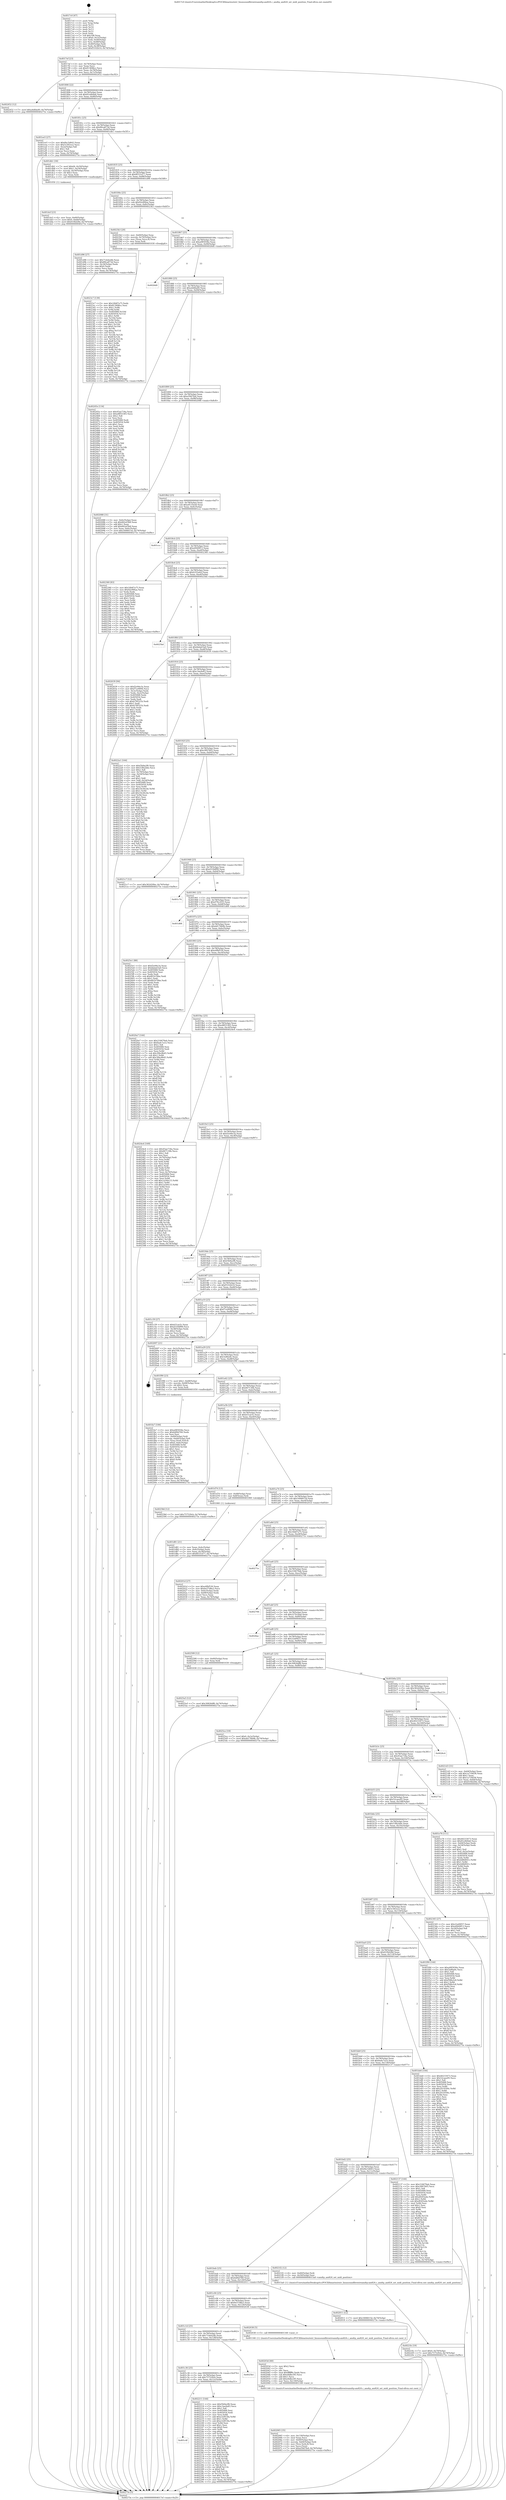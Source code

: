 digraph "0x4017c0" {
  label = "0x4017c0 (/mnt/c/Users/mathe/Desktop/tcc/POCII/binaries/extr_linuxsoundfirewireamdtp-am824.c_amdtp_am824_set_midi_position_Final-ollvm.out::main(0))"
  labelloc = "t"
  node[shape=record]

  Entry [label="",width=0.3,height=0.3,shape=circle,fillcolor=black,style=filled]
  "0x4017ef" [label="{
     0x4017ef [23]\l
     | [instrs]\l
     &nbsp;&nbsp;0x4017ef \<+3\>: mov -0x74(%rbp),%eax\l
     &nbsp;&nbsp;0x4017f2 \<+2\>: mov %eax,%ecx\l
     &nbsp;&nbsp;0x4017f4 \<+6\>: sub $0x813696cc,%ecx\l
     &nbsp;&nbsp;0x4017fa \<+3\>: mov %eax,-0x78(%rbp)\l
     &nbsp;&nbsp;0x4017fd \<+3\>: mov %ecx,-0x7c(%rbp)\l
     &nbsp;&nbsp;0x401800 \<+6\>: je 0000000000402452 \<main+0xc92\>\l
  }"]
  "0x402452" [label="{
     0x402452 [12]\l
     | [instrs]\l
     &nbsp;&nbsp;0x402452 \<+7\>: movl $0xa4dfda40,-0x74(%rbp)\l
     &nbsp;&nbsp;0x402459 \<+5\>: jmp 000000000040275e \<main+0xf9e\>\l
  }"]
  "0x401806" [label="{
     0x401806 [22]\l
     | [instrs]\l
     &nbsp;&nbsp;0x401806 \<+5\>: jmp 000000000040180b \<main+0x4b\>\l
     &nbsp;&nbsp;0x40180b \<+3\>: mov -0x78(%rbp),%eax\l
     &nbsp;&nbsp;0x40180e \<+5\>: sub $0x81e4b9a6,%eax\l
     &nbsp;&nbsp;0x401813 \<+3\>: mov %eax,-0x80(%rbp)\l
     &nbsp;&nbsp;0x401816 \<+6\>: je 0000000000401ee5 \<main+0x725\>\l
  }"]
  Exit [label="",width=0.3,height=0.3,shape=circle,fillcolor=black,style=filled,peripheries=2]
  "0x401ee5" [label="{
     0x401ee5 [27]\l
     | [instrs]\l
     &nbsp;&nbsp;0x401ee5 \<+5\>: mov $0x6bc5d643,%eax\l
     &nbsp;&nbsp;0x401eea \<+5\>: mov $0x5c583ce2,%ecx\l
     &nbsp;&nbsp;0x401eef \<+3\>: mov -0x2e(%rbp),%dl\l
     &nbsp;&nbsp;0x401ef2 \<+3\>: test $0x1,%dl\l
     &nbsp;&nbsp;0x401ef5 \<+3\>: cmovne %ecx,%eax\l
     &nbsp;&nbsp;0x401ef8 \<+3\>: mov %eax,-0x74(%rbp)\l
     &nbsp;&nbsp;0x401efb \<+5\>: jmp 000000000040275e \<main+0xf9e\>\l
  }"]
  "0x40181c" [label="{
     0x40181c [25]\l
     | [instrs]\l
     &nbsp;&nbsp;0x40181c \<+5\>: jmp 0000000000401821 \<main+0x61\>\l
     &nbsp;&nbsp;0x401821 \<+3\>: mov -0x78(%rbp),%eax\l
     &nbsp;&nbsp;0x401824 \<+5\>: sub $0x89ca873d,%eax\l
     &nbsp;&nbsp;0x401829 \<+6\>: mov %eax,-0x84(%rbp)\l
     &nbsp;&nbsp;0x40182f \<+6\>: je 0000000000401db1 \<main+0x5f1\>\l
  }"]
  "0x4025a5" [label="{
     0x4025a5 [12]\l
     | [instrs]\l
     &nbsp;&nbsp;0x4025a5 \<+7\>: movl $0x30826df6,-0x74(%rbp)\l
     &nbsp;&nbsp;0x4025ac \<+5\>: jmp 000000000040275e \<main+0xf9e\>\l
  }"]
  "0x401db1" [label="{
     0x401db1 [30]\l
     | [instrs]\l
     &nbsp;&nbsp;0x401db1 \<+7\>: movl $0x64,-0x50(%rbp)\l
     &nbsp;&nbsp;0x401db8 \<+7\>: movl $0x1,-0x54(%rbp)\l
     &nbsp;&nbsp;0x401dbf \<+4\>: movslq -0x54(%rbp),%rax\l
     &nbsp;&nbsp;0x401dc3 \<+4\>: shl $0x3,%rax\l
     &nbsp;&nbsp;0x401dc7 \<+3\>: mov %rax,%rdi\l
     &nbsp;&nbsp;0x401dca \<+5\>: call 0000000000401050 \<malloc@plt\>\l
     | [calls]\l
     &nbsp;&nbsp;0x401050 \{1\} (unknown)\l
  }"]
  "0x401835" [label="{
     0x401835 [25]\l
     | [instrs]\l
     &nbsp;&nbsp;0x401835 \<+5\>: jmp 000000000040183a \<main+0x7a\>\l
     &nbsp;&nbsp;0x40183a \<+3\>: mov -0x78(%rbp),%eax\l
     &nbsp;&nbsp;0x40183d \<+5\>: sub $0x8f331d77,%eax\l
     &nbsp;&nbsp;0x401842 \<+6\>: mov %eax,-0x88(%rbp)\l
     &nbsp;&nbsp;0x401848 \<+6\>: je 0000000000401d96 \<main+0x5d6\>\l
  }"]
  "0x4023c7" [label="{
     0x4023c7 [139]\l
     | [instrs]\l
     &nbsp;&nbsp;0x4023c7 \<+5\>: mov $0x16b87a75,%edx\l
     &nbsp;&nbsp;0x4023cc \<+5\>: mov $0x813696cc,%esi\l
     &nbsp;&nbsp;0x4023d1 \<+3\>: mov $0x1,%r8b\l
     &nbsp;&nbsp;0x4023d4 \<+3\>: xor %r9d,%r9d\l
     &nbsp;&nbsp;0x4023d7 \<+8\>: mov 0x405068,%r10d\l
     &nbsp;&nbsp;0x4023df \<+8\>: mov 0x405054,%r11d\l
     &nbsp;&nbsp;0x4023e7 \<+4\>: sub $0x1,%r9d\l
     &nbsp;&nbsp;0x4023eb \<+3\>: mov %r10d,%ebx\l
     &nbsp;&nbsp;0x4023ee \<+3\>: add %r9d,%ebx\l
     &nbsp;&nbsp;0x4023f1 \<+4\>: imul %ebx,%r10d\l
     &nbsp;&nbsp;0x4023f5 \<+4\>: and $0x1,%r10d\l
     &nbsp;&nbsp;0x4023f9 \<+4\>: cmp $0x0,%r10d\l
     &nbsp;&nbsp;0x4023fd \<+4\>: sete %r14b\l
     &nbsp;&nbsp;0x402401 \<+4\>: cmp $0xa,%r11d\l
     &nbsp;&nbsp;0x402405 \<+4\>: setl %r15b\l
     &nbsp;&nbsp;0x402409 \<+3\>: mov %r14b,%r12b\l
     &nbsp;&nbsp;0x40240c \<+4\>: xor $0xff,%r12b\l
     &nbsp;&nbsp;0x402410 \<+3\>: mov %r15b,%r13b\l
     &nbsp;&nbsp;0x402413 \<+4\>: xor $0xff,%r13b\l
     &nbsp;&nbsp;0x402417 \<+4\>: xor $0x1,%r8b\l
     &nbsp;&nbsp;0x40241b \<+3\>: mov %r12b,%al\l
     &nbsp;&nbsp;0x40241e \<+2\>: and $0xff,%al\l
     &nbsp;&nbsp;0x402420 \<+3\>: and %r8b,%r14b\l
     &nbsp;&nbsp;0x402423 \<+3\>: mov %r13b,%cl\l
     &nbsp;&nbsp;0x402426 \<+3\>: and $0xff,%cl\l
     &nbsp;&nbsp;0x402429 \<+3\>: and %r8b,%r15b\l
     &nbsp;&nbsp;0x40242c \<+3\>: or %r14b,%al\l
     &nbsp;&nbsp;0x40242f \<+3\>: or %r15b,%cl\l
     &nbsp;&nbsp;0x402432 \<+2\>: xor %cl,%al\l
     &nbsp;&nbsp;0x402434 \<+3\>: or %r13b,%r12b\l
     &nbsp;&nbsp;0x402437 \<+4\>: xor $0xff,%r12b\l
     &nbsp;&nbsp;0x40243b \<+4\>: or $0x1,%r8b\l
     &nbsp;&nbsp;0x40243f \<+3\>: and %r8b,%r12b\l
     &nbsp;&nbsp;0x402442 \<+3\>: or %r12b,%al\l
     &nbsp;&nbsp;0x402445 \<+2\>: test $0x1,%al\l
     &nbsp;&nbsp;0x402447 \<+3\>: cmovne %esi,%edx\l
     &nbsp;&nbsp;0x40244a \<+3\>: mov %edx,-0x74(%rbp)\l
     &nbsp;&nbsp;0x40244d \<+5\>: jmp 000000000040275e \<main+0xf9e\>\l
  }"]
  "0x401d96" [label="{
     0x401d96 [27]\l
     | [instrs]\l
     &nbsp;&nbsp;0x401d96 \<+5\>: mov $0x71deb2db,%eax\l
     &nbsp;&nbsp;0x401d9b \<+5\>: mov $0x89ca873d,%ecx\l
     &nbsp;&nbsp;0x401da0 \<+3\>: mov -0x34(%rbp),%edx\l
     &nbsp;&nbsp;0x401da3 \<+3\>: cmp $0x0,%edx\l
     &nbsp;&nbsp;0x401da6 \<+3\>: cmove %ecx,%eax\l
     &nbsp;&nbsp;0x401da9 \<+3\>: mov %eax,-0x74(%rbp)\l
     &nbsp;&nbsp;0x401dac \<+5\>: jmp 000000000040275e \<main+0xf9e\>\l
  }"]
  "0x40184e" [label="{
     0x40184e [25]\l
     | [instrs]\l
     &nbsp;&nbsp;0x40184e \<+5\>: jmp 0000000000401853 \<main+0x93\>\l
     &nbsp;&nbsp;0x401853 \<+3\>: mov -0x78(%rbp),%eax\l
     &nbsp;&nbsp;0x401856 \<+5\>: sub $0x92e9f4aa,%eax\l
     &nbsp;&nbsp;0x40185b \<+6\>: mov %eax,-0x8c(%rbp)\l
     &nbsp;&nbsp;0x401861 \<+6\>: je 00000000004023b3 \<main+0xbf3\>\l
  }"]
  "0x401c4f" [label="{
     0x401c4f\l
  }", style=dashed]
  "0x4023b3" [label="{
     0x4023b3 [20]\l
     | [instrs]\l
     &nbsp;&nbsp;0x4023b3 \<+4\>: mov -0x60(%rbp),%rax\l
     &nbsp;&nbsp;0x4023b7 \<+4\>: movslq -0x70(%rbp),%rcx\l
     &nbsp;&nbsp;0x4023bb \<+4\>: mov (%rax,%rcx,8),%rax\l
     &nbsp;&nbsp;0x4023bf \<+3\>: mov %rax,%rdi\l
     &nbsp;&nbsp;0x4023c2 \<+5\>: call 0000000000401030 \<free@plt\>\l
     | [calls]\l
     &nbsp;&nbsp;0x401030 \{1\} (unknown)\l
  }"]
  "0x401867" [label="{
     0x401867 [25]\l
     | [instrs]\l
     &nbsp;&nbsp;0x401867 \<+5\>: jmp 000000000040186c \<main+0xac\>\l
     &nbsp;&nbsp;0x40186c \<+3\>: mov -0x78(%rbp),%eax\l
     &nbsp;&nbsp;0x40186f \<+5\>: sub $0xa085936e,%eax\l
     &nbsp;&nbsp;0x401874 \<+6\>: mov %eax,-0x90(%rbp)\l
     &nbsp;&nbsp;0x40187a \<+6\>: je 00000000004026d0 \<main+0xf10\>\l
  }"]
  "0x402211" [label="{
     0x402211 [144]\l
     | [instrs]\l
     &nbsp;&nbsp;0x402211 \<+5\>: mov $0xf3b9a2f6,%eax\l
     &nbsp;&nbsp;0x402216 \<+5\>: mov $0xc3ae4a83,%ecx\l
     &nbsp;&nbsp;0x40221b \<+2\>: mov $0x1,%dl\l
     &nbsp;&nbsp;0x40221d \<+7\>: mov 0x405068,%esi\l
     &nbsp;&nbsp;0x402224 \<+7\>: mov 0x405054,%edi\l
     &nbsp;&nbsp;0x40222b \<+3\>: mov %esi,%r8d\l
     &nbsp;&nbsp;0x40222e \<+7\>: add $0xe32853fa,%r8d\l
     &nbsp;&nbsp;0x402235 \<+4\>: sub $0x1,%r8d\l
     &nbsp;&nbsp;0x402239 \<+7\>: sub $0xe32853fa,%r8d\l
     &nbsp;&nbsp;0x402240 \<+4\>: imul %r8d,%esi\l
     &nbsp;&nbsp;0x402244 \<+3\>: and $0x1,%esi\l
     &nbsp;&nbsp;0x402247 \<+3\>: cmp $0x0,%esi\l
     &nbsp;&nbsp;0x40224a \<+4\>: sete %r9b\l
     &nbsp;&nbsp;0x40224e \<+3\>: cmp $0xa,%edi\l
     &nbsp;&nbsp;0x402251 \<+4\>: setl %r10b\l
     &nbsp;&nbsp;0x402255 \<+3\>: mov %r9b,%r11b\l
     &nbsp;&nbsp;0x402258 \<+4\>: xor $0xff,%r11b\l
     &nbsp;&nbsp;0x40225c \<+3\>: mov %r10b,%bl\l
     &nbsp;&nbsp;0x40225f \<+3\>: xor $0xff,%bl\l
     &nbsp;&nbsp;0x402262 \<+3\>: xor $0x0,%dl\l
     &nbsp;&nbsp;0x402265 \<+3\>: mov %r11b,%r14b\l
     &nbsp;&nbsp;0x402268 \<+4\>: and $0x0,%r14b\l
     &nbsp;&nbsp;0x40226c \<+3\>: and %dl,%r9b\l
     &nbsp;&nbsp;0x40226f \<+3\>: mov %bl,%r15b\l
     &nbsp;&nbsp;0x402272 \<+4\>: and $0x0,%r15b\l
     &nbsp;&nbsp;0x402276 \<+3\>: and %dl,%r10b\l
     &nbsp;&nbsp;0x402279 \<+3\>: or %r9b,%r14b\l
     &nbsp;&nbsp;0x40227c \<+3\>: or %r10b,%r15b\l
     &nbsp;&nbsp;0x40227f \<+3\>: xor %r15b,%r14b\l
     &nbsp;&nbsp;0x402282 \<+3\>: or %bl,%r11b\l
     &nbsp;&nbsp;0x402285 \<+4\>: xor $0xff,%r11b\l
     &nbsp;&nbsp;0x402289 \<+3\>: or $0x0,%dl\l
     &nbsp;&nbsp;0x40228c \<+3\>: and %dl,%r11b\l
     &nbsp;&nbsp;0x40228f \<+3\>: or %r11b,%r14b\l
     &nbsp;&nbsp;0x402292 \<+4\>: test $0x1,%r14b\l
     &nbsp;&nbsp;0x402296 \<+3\>: cmovne %ecx,%eax\l
     &nbsp;&nbsp;0x402299 \<+3\>: mov %eax,-0x74(%rbp)\l
     &nbsp;&nbsp;0x40229c \<+5\>: jmp 000000000040275e \<main+0xf9e\>\l
  }"]
  "0x4026d0" [label="{
     0x4026d0\l
  }", style=dashed]
  "0x401880" [label="{
     0x401880 [25]\l
     | [instrs]\l
     &nbsp;&nbsp;0x401880 \<+5\>: jmp 0000000000401885 \<main+0xc5\>\l
     &nbsp;&nbsp;0x401885 \<+3\>: mov -0x78(%rbp),%eax\l
     &nbsp;&nbsp;0x401888 \<+5\>: sub $0xa4dfda40,%eax\l
     &nbsp;&nbsp;0x40188d \<+6\>: mov %eax,-0x94(%rbp)\l
     &nbsp;&nbsp;0x401893 \<+6\>: je 000000000040245e \<main+0xc9e\>\l
  }"]
  "0x401c36" [label="{
     0x401c36 [25]\l
     | [instrs]\l
     &nbsp;&nbsp;0x401c36 \<+5\>: jmp 0000000000401c3b \<main+0x47b\>\l
     &nbsp;&nbsp;0x401c3b \<+3\>: mov -0x78(%rbp),%eax\l
     &nbsp;&nbsp;0x401c3e \<+5\>: sub $0x757529cb,%eax\l
     &nbsp;&nbsp;0x401c43 \<+6\>: mov %eax,-0x12c(%rbp)\l
     &nbsp;&nbsp;0x401c49 \<+6\>: je 0000000000402211 \<main+0xa51\>\l
  }"]
  "0x40245e" [label="{
     0x40245e [134]\l
     | [instrs]\l
     &nbsp;&nbsp;0x40245e \<+5\>: mov $0x45ae734a,%eax\l
     &nbsp;&nbsp;0x402463 \<+5\>: mov $0xe8855365,%ecx\l
     &nbsp;&nbsp;0x402468 \<+2\>: mov $0x1,%dl\l
     &nbsp;&nbsp;0x40246a \<+2\>: xor %esi,%esi\l
     &nbsp;&nbsp;0x40246c \<+7\>: mov 0x405068,%edi\l
     &nbsp;&nbsp;0x402473 \<+8\>: mov 0x405054,%r8d\l
     &nbsp;&nbsp;0x40247b \<+3\>: sub $0x1,%esi\l
     &nbsp;&nbsp;0x40247e \<+3\>: mov %edi,%r9d\l
     &nbsp;&nbsp;0x402481 \<+3\>: add %esi,%r9d\l
     &nbsp;&nbsp;0x402484 \<+4\>: imul %r9d,%edi\l
     &nbsp;&nbsp;0x402488 \<+3\>: and $0x1,%edi\l
     &nbsp;&nbsp;0x40248b \<+3\>: cmp $0x0,%edi\l
     &nbsp;&nbsp;0x40248e \<+4\>: sete %r10b\l
     &nbsp;&nbsp;0x402492 \<+4\>: cmp $0xa,%r8d\l
     &nbsp;&nbsp;0x402496 \<+4\>: setl %r11b\l
     &nbsp;&nbsp;0x40249a \<+3\>: mov %r10b,%bl\l
     &nbsp;&nbsp;0x40249d \<+3\>: xor $0xff,%bl\l
     &nbsp;&nbsp;0x4024a0 \<+3\>: mov %r11b,%r14b\l
     &nbsp;&nbsp;0x4024a3 \<+4\>: xor $0xff,%r14b\l
     &nbsp;&nbsp;0x4024a7 \<+3\>: xor $0x0,%dl\l
     &nbsp;&nbsp;0x4024aa \<+3\>: mov %bl,%r15b\l
     &nbsp;&nbsp;0x4024ad \<+4\>: and $0x0,%r15b\l
     &nbsp;&nbsp;0x4024b1 \<+3\>: and %dl,%r10b\l
     &nbsp;&nbsp;0x4024b4 \<+3\>: mov %r14b,%r12b\l
     &nbsp;&nbsp;0x4024b7 \<+4\>: and $0x0,%r12b\l
     &nbsp;&nbsp;0x4024bb \<+3\>: and %dl,%r11b\l
     &nbsp;&nbsp;0x4024be \<+3\>: or %r10b,%r15b\l
     &nbsp;&nbsp;0x4024c1 \<+3\>: or %r11b,%r12b\l
     &nbsp;&nbsp;0x4024c4 \<+3\>: xor %r12b,%r15b\l
     &nbsp;&nbsp;0x4024c7 \<+3\>: or %r14b,%bl\l
     &nbsp;&nbsp;0x4024ca \<+3\>: xor $0xff,%bl\l
     &nbsp;&nbsp;0x4024cd \<+3\>: or $0x0,%dl\l
     &nbsp;&nbsp;0x4024d0 \<+2\>: and %dl,%bl\l
     &nbsp;&nbsp;0x4024d2 \<+3\>: or %bl,%r15b\l
     &nbsp;&nbsp;0x4024d5 \<+4\>: test $0x1,%r15b\l
     &nbsp;&nbsp;0x4024d9 \<+3\>: cmovne %ecx,%eax\l
     &nbsp;&nbsp;0x4024dc \<+3\>: mov %eax,-0x74(%rbp)\l
     &nbsp;&nbsp;0x4024df \<+5\>: jmp 000000000040275e \<main+0xf9e\>\l
  }"]
  "0x401899" [label="{
     0x401899 [25]\l
     | [instrs]\l
     &nbsp;&nbsp;0x401899 \<+5\>: jmp 000000000040189e \<main+0xde\>\l
     &nbsp;&nbsp;0x40189e \<+3\>: mov -0x78(%rbp),%eax\l
     &nbsp;&nbsp;0x4018a1 \<+5\>: sub $0xa59d7fa4,%eax\l
     &nbsp;&nbsp;0x4018a6 \<+6\>: mov %eax,-0x98(%rbp)\l
     &nbsp;&nbsp;0x4018ac \<+6\>: je 0000000000402088 \<main+0x8c8\>\l
  }"]
  "0x4025b1" [label="{
     0x4025b1\l
  }", style=dashed]
  "0x402088" [label="{
     0x402088 [31]\l
     | [instrs]\l
     &nbsp;&nbsp;0x402088 \<+3\>: mov -0x6c(%rbp),%eax\l
     &nbsp;&nbsp;0x40208b \<+5\>: sub $0x662ef3b8,%eax\l
     &nbsp;&nbsp;0x402090 \<+3\>: add $0x1,%eax\l
     &nbsp;&nbsp;0x402093 \<+5\>: add $0x662ef3b8,%eax\l
     &nbsp;&nbsp;0x402098 \<+3\>: mov %eax,-0x6c(%rbp)\l
     &nbsp;&nbsp;0x40209b \<+7\>: movl $0x1606615d,-0x74(%rbp)\l
     &nbsp;&nbsp;0x4020a2 \<+5\>: jmp 000000000040275e \<main+0xf9e\>\l
  }"]
  "0x4018b2" [label="{
     0x4018b2 [25]\l
     | [instrs]\l
     &nbsp;&nbsp;0x4018b2 \<+5\>: jmp 00000000004018b7 \<main+0xf7\>\l
     &nbsp;&nbsp;0x4018b7 \<+3\>: mov -0x78(%rbp),%eax\l
     &nbsp;&nbsp;0x4018ba \<+5\>: sub $0xa9135ee6,%eax\l
     &nbsp;&nbsp;0x4018bf \<+6\>: mov %eax,-0x9c(%rbp)\l
     &nbsp;&nbsp;0x4018c5 \<+6\>: je 0000000000401ccc \<main+0x50c\>\l
  }"]
  "0x4021fe" [label="{
     0x4021fe [19]\l
     | [instrs]\l
     &nbsp;&nbsp;0x4021fe \<+7\>: movl $0x0,-0x70(%rbp)\l
     &nbsp;&nbsp;0x402205 \<+7\>: movl $0x757529cb,-0x74(%rbp)\l
     &nbsp;&nbsp;0x40220c \<+5\>: jmp 000000000040275e \<main+0xf9e\>\l
  }"]
  "0x401ccc" [label="{
     0x401ccc\l
  }", style=dashed]
  "0x4018cb" [label="{
     0x4018cb [25]\l
     | [instrs]\l
     &nbsp;&nbsp;0x4018cb \<+5\>: jmp 00000000004018d0 \<main+0x110\>\l
     &nbsp;&nbsp;0x4018d0 \<+3\>: mov -0x78(%rbp),%eax\l
     &nbsp;&nbsp;0x4018d3 \<+5\>: sub $0xa9449f13,%eax\l
     &nbsp;&nbsp;0x4018d8 \<+6\>: mov %eax,-0xa0(%rbp)\l
     &nbsp;&nbsp;0x4018de \<+6\>: je 0000000000402360 \<main+0xba0\>\l
  }"]
  "0x402065" [label="{
     0x402065 [35]\l
     | [instrs]\l
     &nbsp;&nbsp;0x402065 \<+6\>: mov -0x130(%rbp),%ecx\l
     &nbsp;&nbsp;0x40206b \<+3\>: imul %eax,%ecx\l
     &nbsp;&nbsp;0x40206e \<+4\>: mov -0x60(%rbp),%rsi\l
     &nbsp;&nbsp;0x402072 \<+4\>: movslq -0x64(%rbp),%rdi\l
     &nbsp;&nbsp;0x402076 \<+4\>: mov (%rsi,%rdi,8),%rsi\l
     &nbsp;&nbsp;0x40207a \<+2\>: mov %ecx,(%rsi)\l
     &nbsp;&nbsp;0x40207c \<+7\>: movl $0xa59d7fa4,-0x74(%rbp)\l
     &nbsp;&nbsp;0x402083 \<+5\>: jmp 000000000040275e \<main+0xf9e\>\l
  }"]
  "0x402360" [label="{
     0x402360 [83]\l
     | [instrs]\l
     &nbsp;&nbsp;0x402360 \<+5\>: mov $0x16b87a75,%eax\l
     &nbsp;&nbsp;0x402365 \<+5\>: mov $0x92e9f4aa,%ecx\l
     &nbsp;&nbsp;0x40236a \<+2\>: xor %edx,%edx\l
     &nbsp;&nbsp;0x40236c \<+7\>: mov 0x405068,%esi\l
     &nbsp;&nbsp;0x402373 \<+7\>: mov 0x405054,%edi\l
     &nbsp;&nbsp;0x40237a \<+3\>: sub $0x1,%edx\l
     &nbsp;&nbsp;0x40237d \<+3\>: mov %esi,%r8d\l
     &nbsp;&nbsp;0x402380 \<+3\>: add %edx,%r8d\l
     &nbsp;&nbsp;0x402383 \<+4\>: imul %r8d,%esi\l
     &nbsp;&nbsp;0x402387 \<+3\>: and $0x1,%esi\l
     &nbsp;&nbsp;0x40238a \<+3\>: cmp $0x0,%esi\l
     &nbsp;&nbsp;0x40238d \<+4\>: sete %r9b\l
     &nbsp;&nbsp;0x402391 \<+3\>: cmp $0xa,%edi\l
     &nbsp;&nbsp;0x402394 \<+4\>: setl %r10b\l
     &nbsp;&nbsp;0x402398 \<+3\>: mov %r9b,%r11b\l
     &nbsp;&nbsp;0x40239b \<+3\>: and %r10b,%r11b\l
     &nbsp;&nbsp;0x40239e \<+3\>: xor %r10b,%r9b\l
     &nbsp;&nbsp;0x4023a1 \<+3\>: or %r9b,%r11b\l
     &nbsp;&nbsp;0x4023a4 \<+4\>: test $0x1,%r11b\l
     &nbsp;&nbsp;0x4023a8 \<+3\>: cmovne %ecx,%eax\l
     &nbsp;&nbsp;0x4023ab \<+3\>: mov %eax,-0x74(%rbp)\l
     &nbsp;&nbsp;0x4023ae \<+5\>: jmp 000000000040275e \<main+0xf9e\>\l
  }"]
  "0x4018e4" [label="{
     0x4018e4 [25]\l
     | [instrs]\l
     &nbsp;&nbsp;0x4018e4 \<+5\>: jmp 00000000004018e9 \<main+0x129\>\l
     &nbsp;&nbsp;0x4018e9 \<+3\>: mov -0x78(%rbp),%eax\l
     &nbsp;&nbsp;0x4018ec \<+5\>: sub $0xb103a4cf,%eax\l
     &nbsp;&nbsp;0x4018f1 \<+6\>: mov %eax,-0xa4(%rbp)\l
     &nbsp;&nbsp;0x4018f7 \<+6\>: je 00000000004025bd \<main+0xdfd\>\l
  }"]
  "0x40203d" [label="{
     0x40203d [40]\l
     | [instrs]\l
     &nbsp;&nbsp;0x40203d \<+5\>: mov $0x2,%ecx\l
     &nbsp;&nbsp;0x402042 \<+1\>: cltd\l
     &nbsp;&nbsp;0x402043 \<+2\>: idiv %ecx\l
     &nbsp;&nbsp;0x402045 \<+6\>: imul $0xfffffffe,%edx,%ecx\l
     &nbsp;&nbsp;0x40204b \<+6\>: sub $0xe6dbe3f5,%ecx\l
     &nbsp;&nbsp;0x402051 \<+3\>: add $0x1,%ecx\l
     &nbsp;&nbsp;0x402054 \<+6\>: add $0xe6dbe3f5,%ecx\l
     &nbsp;&nbsp;0x40205a \<+6\>: mov %ecx,-0x130(%rbp)\l
     &nbsp;&nbsp;0x402060 \<+5\>: call 0000000000401160 \<next_i\>\l
     | [calls]\l
     &nbsp;&nbsp;0x401160 \{1\} (/mnt/c/Users/mathe/Desktop/tcc/POCII/binaries/extr_linuxsoundfirewireamdtp-am824.c_amdtp_am824_set_midi_position_Final-ollvm.out::next_i)\l
  }"]
  "0x4025bd" [label="{
     0x4025bd\l
  }", style=dashed]
  "0x4018fd" [label="{
     0x4018fd [25]\l
     | [instrs]\l
     &nbsp;&nbsp;0x4018fd \<+5\>: jmp 0000000000401902 \<main+0x142\>\l
     &nbsp;&nbsp;0x401902 \<+3\>: mov -0x78(%rbp),%eax\l
     &nbsp;&nbsp;0x401905 \<+5\>: sub $0xbbda03a0,%eax\l
     &nbsp;&nbsp;0x40190a \<+6\>: mov %eax,-0xa8(%rbp)\l
     &nbsp;&nbsp;0x401910 \<+6\>: je 0000000000402639 \<main+0xe79\>\l
  }"]
  "0x401c1d" [label="{
     0x401c1d [25]\l
     | [instrs]\l
     &nbsp;&nbsp;0x401c1d \<+5\>: jmp 0000000000401c22 \<main+0x462\>\l
     &nbsp;&nbsp;0x401c22 \<+3\>: mov -0x78(%rbp),%eax\l
     &nbsp;&nbsp;0x401c25 \<+5\>: sub $0x71deb2db,%eax\l
     &nbsp;&nbsp;0x401c2a \<+6\>: mov %eax,-0x128(%rbp)\l
     &nbsp;&nbsp;0x401c30 \<+6\>: je 00000000004025b1 \<main+0xdf1\>\l
  }"]
  "0x402639" [label="{
     0x402639 [94]\l
     | [instrs]\l
     &nbsp;&nbsp;0x402639 \<+5\>: mov $0xf2e94e3a,%eax\l
     &nbsp;&nbsp;0x40263e \<+5\>: mov $0xf7ce9094,%ecx\l
     &nbsp;&nbsp;0x402643 \<+3\>: mov -0x3c(%rbp),%edx\l
     &nbsp;&nbsp;0x402646 \<+3\>: mov %edx,-0x2c(%rbp)\l
     &nbsp;&nbsp;0x402649 \<+7\>: mov 0x405068,%edx\l
     &nbsp;&nbsp;0x402650 \<+7\>: mov 0x405054,%esi\l
     &nbsp;&nbsp;0x402657 \<+2\>: mov %edx,%edi\l
     &nbsp;&nbsp;0x402659 \<+6\>: sub $0xb79f321b,%edi\l
     &nbsp;&nbsp;0x40265f \<+3\>: sub $0x1,%edi\l
     &nbsp;&nbsp;0x402662 \<+6\>: add $0xb79f321b,%edi\l
     &nbsp;&nbsp;0x402668 \<+3\>: imul %edi,%edx\l
     &nbsp;&nbsp;0x40266b \<+3\>: and $0x1,%edx\l
     &nbsp;&nbsp;0x40266e \<+3\>: cmp $0x0,%edx\l
     &nbsp;&nbsp;0x402671 \<+4\>: sete %r8b\l
     &nbsp;&nbsp;0x402675 \<+3\>: cmp $0xa,%esi\l
     &nbsp;&nbsp;0x402678 \<+4\>: setl %r9b\l
     &nbsp;&nbsp;0x40267c \<+3\>: mov %r8b,%r10b\l
     &nbsp;&nbsp;0x40267f \<+3\>: and %r9b,%r10b\l
     &nbsp;&nbsp;0x402682 \<+3\>: xor %r9b,%r8b\l
     &nbsp;&nbsp;0x402685 \<+3\>: or %r8b,%r10b\l
     &nbsp;&nbsp;0x402688 \<+4\>: test $0x1,%r10b\l
     &nbsp;&nbsp;0x40268c \<+3\>: cmovne %ecx,%eax\l
     &nbsp;&nbsp;0x40268f \<+3\>: mov %eax,-0x74(%rbp)\l
     &nbsp;&nbsp;0x402692 \<+5\>: jmp 000000000040275e \<main+0xf9e\>\l
  }"]
  "0x401916" [label="{
     0x401916 [25]\l
     | [instrs]\l
     &nbsp;&nbsp;0x401916 \<+5\>: jmp 000000000040191b \<main+0x15b\>\l
     &nbsp;&nbsp;0x40191b \<+3\>: mov -0x78(%rbp),%eax\l
     &nbsp;&nbsp;0x40191e \<+5\>: sub $0xc3ae4a83,%eax\l
     &nbsp;&nbsp;0x401923 \<+6\>: mov %eax,-0xac(%rbp)\l
     &nbsp;&nbsp;0x401929 \<+6\>: je 00000000004022a1 \<main+0xae1\>\l
  }"]
  "0x402038" [label="{
     0x402038 [5]\l
     | [instrs]\l
     &nbsp;&nbsp;0x402038 \<+5\>: call 0000000000401160 \<next_i\>\l
     | [calls]\l
     &nbsp;&nbsp;0x401160 \{1\} (/mnt/c/Users/mathe/Desktop/tcc/POCII/binaries/extr_linuxsoundfirewireamdtp-am824.c_amdtp_am824_set_midi_position_Final-ollvm.out::next_i)\l
  }"]
  "0x4022a1" [label="{
     0x4022a1 [164]\l
     | [instrs]\l
     &nbsp;&nbsp;0x4022a1 \<+5\>: mov $0xf3b9a2f6,%eax\l
     &nbsp;&nbsp;0x4022a6 \<+5\>: mov $0x53fb2dde,%ecx\l
     &nbsp;&nbsp;0x4022ab \<+2\>: mov $0x1,%dl\l
     &nbsp;&nbsp;0x4022ad \<+3\>: mov -0x70(%rbp),%esi\l
     &nbsp;&nbsp;0x4022b0 \<+3\>: cmp -0x54(%rbp),%esi\l
     &nbsp;&nbsp;0x4022b3 \<+4\>: setl %dil\l
     &nbsp;&nbsp;0x4022b7 \<+4\>: and $0x1,%dil\l
     &nbsp;&nbsp;0x4022bb \<+4\>: mov %dil,-0x2d(%rbp)\l
     &nbsp;&nbsp;0x4022bf \<+7\>: mov 0x405068,%esi\l
     &nbsp;&nbsp;0x4022c6 \<+8\>: mov 0x405054,%r8d\l
     &nbsp;&nbsp;0x4022ce \<+3\>: mov %esi,%r9d\l
     &nbsp;&nbsp;0x4022d1 \<+7\>: sub $0x10c44c4e,%r9d\l
     &nbsp;&nbsp;0x4022d8 \<+4\>: sub $0x1,%r9d\l
     &nbsp;&nbsp;0x4022dc \<+7\>: add $0x10c44c4e,%r9d\l
     &nbsp;&nbsp;0x4022e3 \<+4\>: imul %r9d,%esi\l
     &nbsp;&nbsp;0x4022e7 \<+3\>: and $0x1,%esi\l
     &nbsp;&nbsp;0x4022ea \<+3\>: cmp $0x0,%esi\l
     &nbsp;&nbsp;0x4022ed \<+4\>: sete %dil\l
     &nbsp;&nbsp;0x4022f1 \<+4\>: cmp $0xa,%r8d\l
     &nbsp;&nbsp;0x4022f5 \<+4\>: setl %r10b\l
     &nbsp;&nbsp;0x4022f9 \<+3\>: mov %dil,%r11b\l
     &nbsp;&nbsp;0x4022fc \<+4\>: xor $0xff,%r11b\l
     &nbsp;&nbsp;0x402300 \<+3\>: mov %r10b,%bl\l
     &nbsp;&nbsp;0x402303 \<+3\>: xor $0xff,%bl\l
     &nbsp;&nbsp;0x402306 \<+3\>: xor $0x0,%dl\l
     &nbsp;&nbsp;0x402309 \<+3\>: mov %r11b,%r14b\l
     &nbsp;&nbsp;0x40230c \<+4\>: and $0x0,%r14b\l
     &nbsp;&nbsp;0x402310 \<+3\>: and %dl,%dil\l
     &nbsp;&nbsp;0x402313 \<+3\>: mov %bl,%r15b\l
     &nbsp;&nbsp;0x402316 \<+4\>: and $0x0,%r15b\l
     &nbsp;&nbsp;0x40231a \<+3\>: and %dl,%r10b\l
     &nbsp;&nbsp;0x40231d \<+3\>: or %dil,%r14b\l
     &nbsp;&nbsp;0x402320 \<+3\>: or %r10b,%r15b\l
     &nbsp;&nbsp;0x402323 \<+3\>: xor %r15b,%r14b\l
     &nbsp;&nbsp;0x402326 \<+3\>: or %bl,%r11b\l
     &nbsp;&nbsp;0x402329 \<+4\>: xor $0xff,%r11b\l
     &nbsp;&nbsp;0x40232d \<+3\>: or $0x0,%dl\l
     &nbsp;&nbsp;0x402330 \<+3\>: and %dl,%r11b\l
     &nbsp;&nbsp;0x402333 \<+3\>: or %r11b,%r14b\l
     &nbsp;&nbsp;0x402336 \<+4\>: test $0x1,%r14b\l
     &nbsp;&nbsp;0x40233a \<+3\>: cmovne %ecx,%eax\l
     &nbsp;&nbsp;0x40233d \<+3\>: mov %eax,-0x74(%rbp)\l
     &nbsp;&nbsp;0x402340 \<+5\>: jmp 000000000040275e \<main+0xf9e\>\l
  }"]
  "0x40192f" [label="{
     0x40192f [25]\l
     | [instrs]\l
     &nbsp;&nbsp;0x40192f \<+5\>: jmp 0000000000401934 \<main+0x174\>\l
     &nbsp;&nbsp;0x401934 \<+3\>: mov -0x78(%rbp),%eax\l
     &nbsp;&nbsp;0x401937 \<+5\>: sub $0xc9f47605,%eax\l
     &nbsp;&nbsp;0x40193c \<+6\>: mov %eax,-0xb0(%rbp)\l
     &nbsp;&nbsp;0x401942 \<+6\>: je 00000000004021c7 \<main+0xa07\>\l
  }"]
  "0x401c04" [label="{
     0x401c04 [25]\l
     | [instrs]\l
     &nbsp;&nbsp;0x401c04 \<+5\>: jmp 0000000000401c09 \<main+0x449\>\l
     &nbsp;&nbsp;0x401c09 \<+3\>: mov -0x78(%rbp),%eax\l
     &nbsp;&nbsp;0x401c0c \<+5\>: sub $0x6e57d8a3,%eax\l
     &nbsp;&nbsp;0x401c11 \<+6\>: mov %eax,-0x124(%rbp)\l
     &nbsp;&nbsp;0x401c17 \<+6\>: je 0000000000402038 \<main+0x878\>\l
  }"]
  "0x4021c7" [label="{
     0x4021c7 [12]\l
     | [instrs]\l
     &nbsp;&nbsp;0x4021c7 \<+7\>: movl $0x362d20be,-0x74(%rbp)\l
     &nbsp;&nbsp;0x4021ce \<+5\>: jmp 000000000040275e \<main+0xf9e\>\l
  }"]
  "0x401948" [label="{
     0x401948 [25]\l
     | [instrs]\l
     &nbsp;&nbsp;0x401948 \<+5\>: jmp 000000000040194d \<main+0x18d\>\l
     &nbsp;&nbsp;0x40194d \<+3\>: mov -0x78(%rbp),%eax\l
     &nbsp;&nbsp;0x401950 \<+5\>: sub $0xd318df99,%eax\l
     &nbsp;&nbsp;0x401955 \<+6\>: mov %eax,-0xb4(%rbp)\l
     &nbsp;&nbsp;0x40195b \<+6\>: je 0000000000401c74 \<main+0x4b4\>\l
  }"]
  "0x402011" [label="{
     0x402011 [12]\l
     | [instrs]\l
     &nbsp;&nbsp;0x402011 \<+7\>: movl $0x1606615d,-0x74(%rbp)\l
     &nbsp;&nbsp;0x402018 \<+5\>: jmp 000000000040275e \<main+0xf9e\>\l
  }"]
  "0x401c74" [label="{
     0x401c74\l
  }", style=dashed]
  "0x401961" [label="{
     0x401961 [25]\l
     | [instrs]\l
     &nbsp;&nbsp;0x401961 \<+5\>: jmp 0000000000401966 \<main+0x1a6\>\l
     &nbsp;&nbsp;0x401966 \<+3\>: mov -0x78(%rbp),%eax\l
     &nbsp;&nbsp;0x401969 \<+5\>: sub $0xd79cc935,%eax\l
     &nbsp;&nbsp;0x40196e \<+6\>: mov %eax,-0xb8(%rbp)\l
     &nbsp;&nbsp;0x401974 \<+6\>: je 0000000000401d68 \<main+0x5a8\>\l
  }"]
  "0x401beb" [label="{
     0x401beb [25]\l
     | [instrs]\l
     &nbsp;&nbsp;0x401beb \<+5\>: jmp 0000000000401bf0 \<main+0x430\>\l
     &nbsp;&nbsp;0x401bf0 \<+3\>: mov -0x78(%rbp),%eax\l
     &nbsp;&nbsp;0x401bf3 \<+5\>: sub $0x6df4d760,%eax\l
     &nbsp;&nbsp;0x401bf8 \<+6\>: mov %eax,-0x120(%rbp)\l
     &nbsp;&nbsp;0x401bfe \<+6\>: je 0000000000402011 \<main+0x851\>\l
  }"]
  "0x401d68" [label="{
     0x401d68\l
  }", style=dashed]
  "0x40197a" [label="{
     0x40197a [25]\l
     | [instrs]\l
     &nbsp;&nbsp;0x40197a \<+5\>: jmp 000000000040197f \<main+0x1bf\>\l
     &nbsp;&nbsp;0x40197f \<+3\>: mov -0x78(%rbp),%eax\l
     &nbsp;&nbsp;0x401982 \<+5\>: sub $0xdd176b9b,%eax\l
     &nbsp;&nbsp;0x401987 \<+6\>: mov %eax,-0xbc(%rbp)\l
     &nbsp;&nbsp;0x40198d \<+6\>: je 00000000004025e1 \<main+0xe21\>\l
  }"]
  "0x4021f2" [label="{
     0x4021f2 [12]\l
     | [instrs]\l
     &nbsp;&nbsp;0x4021f2 \<+4\>: mov -0x60(%rbp),%rdi\l
     &nbsp;&nbsp;0x4021f6 \<+3\>: mov -0x50(%rbp),%esi\l
     &nbsp;&nbsp;0x4021f9 \<+5\>: call 00000000004015a0 \<amdtp_am824_set_midi_position\>\l
     | [calls]\l
     &nbsp;&nbsp;0x4015a0 \{1\} (/mnt/c/Users/mathe/Desktop/tcc/POCII/binaries/extr_linuxsoundfirewireamdtp-am824.c_amdtp_am824_set_midi_position_Final-ollvm.out::amdtp_am824_set_midi_position)\l
  }"]
  "0x4025e1" [label="{
     0x4025e1 [88]\l
     | [instrs]\l
     &nbsp;&nbsp;0x4025e1 \<+5\>: mov $0xf2e94e3a,%eax\l
     &nbsp;&nbsp;0x4025e6 \<+5\>: mov $0xbbda03a0,%ecx\l
     &nbsp;&nbsp;0x4025eb \<+7\>: mov 0x405068,%edx\l
     &nbsp;&nbsp;0x4025f2 \<+7\>: mov 0x405054,%esi\l
     &nbsp;&nbsp;0x4025f9 \<+2\>: mov %edx,%edi\l
     &nbsp;&nbsp;0x4025fb \<+6\>: sub $0x801b76be,%edi\l
     &nbsp;&nbsp;0x402601 \<+3\>: sub $0x1,%edi\l
     &nbsp;&nbsp;0x402604 \<+6\>: add $0x801b76be,%edi\l
     &nbsp;&nbsp;0x40260a \<+3\>: imul %edi,%edx\l
     &nbsp;&nbsp;0x40260d \<+3\>: and $0x1,%edx\l
     &nbsp;&nbsp;0x402610 \<+3\>: cmp $0x0,%edx\l
     &nbsp;&nbsp;0x402613 \<+4\>: sete %r8b\l
     &nbsp;&nbsp;0x402617 \<+3\>: cmp $0xa,%esi\l
     &nbsp;&nbsp;0x40261a \<+4\>: setl %r9b\l
     &nbsp;&nbsp;0x40261e \<+3\>: mov %r8b,%r10b\l
     &nbsp;&nbsp;0x402621 \<+3\>: and %r9b,%r10b\l
     &nbsp;&nbsp;0x402624 \<+3\>: xor %r9b,%r8b\l
     &nbsp;&nbsp;0x402627 \<+3\>: or %r8b,%r10b\l
     &nbsp;&nbsp;0x40262a \<+4\>: test $0x1,%r10b\l
     &nbsp;&nbsp;0x40262e \<+3\>: cmovne %ecx,%eax\l
     &nbsp;&nbsp;0x402631 \<+3\>: mov %eax,-0x74(%rbp)\l
     &nbsp;&nbsp;0x402634 \<+5\>: jmp 000000000040275e \<main+0xf9e\>\l
  }"]
  "0x401993" [label="{
     0x401993 [25]\l
     | [instrs]\l
     &nbsp;&nbsp;0x401993 \<+5\>: jmp 0000000000401998 \<main+0x1d8\>\l
     &nbsp;&nbsp;0x401998 \<+3\>: mov -0x78(%rbp),%eax\l
     &nbsp;&nbsp;0x40199b \<+5\>: sub $0xe0fbf530,%eax\l
     &nbsp;&nbsp;0x4019a0 \<+6\>: mov %eax,-0xc0(%rbp)\l
     &nbsp;&nbsp;0x4019a6 \<+6\>: je 00000000004020a7 \<main+0x8e7\>\l
  }"]
  "0x401bd2" [label="{
     0x401bd2 [25]\l
     | [instrs]\l
     &nbsp;&nbsp;0x401bd2 \<+5\>: jmp 0000000000401bd7 \<main+0x417\>\l
     &nbsp;&nbsp;0x401bd7 \<+3\>: mov -0x78(%rbp),%eax\l
     &nbsp;&nbsp;0x401bda \<+5\>: sub $0x6bc5d643,%eax\l
     &nbsp;&nbsp;0x401bdf \<+6\>: mov %eax,-0x11c(%rbp)\l
     &nbsp;&nbsp;0x401be5 \<+6\>: je 00000000004021f2 \<main+0xa32\>\l
  }"]
  "0x4020a7" [label="{
     0x4020a7 [144]\l
     | [instrs]\l
     &nbsp;&nbsp;0x4020a7 \<+5\>: mov $0x216679ab,%eax\l
     &nbsp;&nbsp;0x4020ac \<+5\>: mov $0x6adc7a1e,%ecx\l
     &nbsp;&nbsp;0x4020b1 \<+2\>: mov $0x1,%dl\l
     &nbsp;&nbsp;0x4020b3 \<+7\>: mov 0x405068,%esi\l
     &nbsp;&nbsp;0x4020ba \<+7\>: mov 0x405054,%edi\l
     &nbsp;&nbsp;0x4020c1 \<+3\>: mov %esi,%r8d\l
     &nbsp;&nbsp;0x4020c4 \<+7\>: sub $0x30bc8b45,%r8d\l
     &nbsp;&nbsp;0x4020cb \<+4\>: sub $0x1,%r8d\l
     &nbsp;&nbsp;0x4020cf \<+7\>: add $0x30bc8b45,%r8d\l
     &nbsp;&nbsp;0x4020d6 \<+4\>: imul %r8d,%esi\l
     &nbsp;&nbsp;0x4020da \<+3\>: and $0x1,%esi\l
     &nbsp;&nbsp;0x4020dd \<+3\>: cmp $0x0,%esi\l
     &nbsp;&nbsp;0x4020e0 \<+4\>: sete %r9b\l
     &nbsp;&nbsp;0x4020e4 \<+3\>: cmp $0xa,%edi\l
     &nbsp;&nbsp;0x4020e7 \<+4\>: setl %r10b\l
     &nbsp;&nbsp;0x4020eb \<+3\>: mov %r9b,%r11b\l
     &nbsp;&nbsp;0x4020ee \<+4\>: xor $0xff,%r11b\l
     &nbsp;&nbsp;0x4020f2 \<+3\>: mov %r10b,%bl\l
     &nbsp;&nbsp;0x4020f5 \<+3\>: xor $0xff,%bl\l
     &nbsp;&nbsp;0x4020f8 \<+3\>: xor $0x0,%dl\l
     &nbsp;&nbsp;0x4020fb \<+3\>: mov %r11b,%r14b\l
     &nbsp;&nbsp;0x4020fe \<+4\>: and $0x0,%r14b\l
     &nbsp;&nbsp;0x402102 \<+3\>: and %dl,%r9b\l
     &nbsp;&nbsp;0x402105 \<+3\>: mov %bl,%r15b\l
     &nbsp;&nbsp;0x402108 \<+4\>: and $0x0,%r15b\l
     &nbsp;&nbsp;0x40210c \<+3\>: and %dl,%r10b\l
     &nbsp;&nbsp;0x40210f \<+3\>: or %r9b,%r14b\l
     &nbsp;&nbsp;0x402112 \<+3\>: or %r10b,%r15b\l
     &nbsp;&nbsp;0x402115 \<+3\>: xor %r15b,%r14b\l
     &nbsp;&nbsp;0x402118 \<+3\>: or %bl,%r11b\l
     &nbsp;&nbsp;0x40211b \<+4\>: xor $0xff,%r11b\l
     &nbsp;&nbsp;0x40211f \<+3\>: or $0x0,%dl\l
     &nbsp;&nbsp;0x402122 \<+3\>: and %dl,%r11b\l
     &nbsp;&nbsp;0x402125 \<+3\>: or %r11b,%r14b\l
     &nbsp;&nbsp;0x402128 \<+4\>: test $0x1,%r14b\l
     &nbsp;&nbsp;0x40212c \<+3\>: cmovne %ecx,%eax\l
     &nbsp;&nbsp;0x40212f \<+3\>: mov %eax,-0x74(%rbp)\l
     &nbsp;&nbsp;0x402132 \<+5\>: jmp 000000000040275e \<main+0xf9e\>\l
  }"]
  "0x4019ac" [label="{
     0x4019ac [25]\l
     | [instrs]\l
     &nbsp;&nbsp;0x4019ac \<+5\>: jmp 00000000004019b1 \<main+0x1f1\>\l
     &nbsp;&nbsp;0x4019b1 \<+3\>: mov -0x78(%rbp),%eax\l
     &nbsp;&nbsp;0x4019b4 \<+5\>: sub $0xe8855365,%eax\l
     &nbsp;&nbsp;0x4019b9 \<+6\>: mov %eax,-0xc4(%rbp)\l
     &nbsp;&nbsp;0x4019bf \<+6\>: je 00000000004024e4 \<main+0xd24\>\l
  }"]
  "0x402137" [label="{
     0x402137 [144]\l
     | [instrs]\l
     &nbsp;&nbsp;0x402137 \<+5\>: mov $0x216679ab,%eax\l
     &nbsp;&nbsp;0x40213c \<+5\>: mov $0xc9f47605,%ecx\l
     &nbsp;&nbsp;0x402141 \<+2\>: mov $0x1,%dl\l
     &nbsp;&nbsp;0x402143 \<+7\>: mov 0x405068,%esi\l
     &nbsp;&nbsp;0x40214a \<+7\>: mov 0x405054,%edi\l
     &nbsp;&nbsp;0x402151 \<+3\>: mov %esi,%r8d\l
     &nbsp;&nbsp;0x402154 \<+7\>: add $0xdf265ede,%r8d\l
     &nbsp;&nbsp;0x40215b \<+4\>: sub $0x1,%r8d\l
     &nbsp;&nbsp;0x40215f \<+7\>: sub $0xdf265ede,%r8d\l
     &nbsp;&nbsp;0x402166 \<+4\>: imul %r8d,%esi\l
     &nbsp;&nbsp;0x40216a \<+3\>: and $0x1,%esi\l
     &nbsp;&nbsp;0x40216d \<+3\>: cmp $0x0,%esi\l
     &nbsp;&nbsp;0x402170 \<+4\>: sete %r9b\l
     &nbsp;&nbsp;0x402174 \<+3\>: cmp $0xa,%edi\l
     &nbsp;&nbsp;0x402177 \<+4\>: setl %r10b\l
     &nbsp;&nbsp;0x40217b \<+3\>: mov %r9b,%r11b\l
     &nbsp;&nbsp;0x40217e \<+4\>: xor $0xff,%r11b\l
     &nbsp;&nbsp;0x402182 \<+3\>: mov %r10b,%bl\l
     &nbsp;&nbsp;0x402185 \<+3\>: xor $0xff,%bl\l
     &nbsp;&nbsp;0x402188 \<+3\>: xor $0x1,%dl\l
     &nbsp;&nbsp;0x40218b \<+3\>: mov %r11b,%r14b\l
     &nbsp;&nbsp;0x40218e \<+4\>: and $0xff,%r14b\l
     &nbsp;&nbsp;0x402192 \<+3\>: and %dl,%r9b\l
     &nbsp;&nbsp;0x402195 \<+3\>: mov %bl,%r15b\l
     &nbsp;&nbsp;0x402198 \<+4\>: and $0xff,%r15b\l
     &nbsp;&nbsp;0x40219c \<+3\>: and %dl,%r10b\l
     &nbsp;&nbsp;0x40219f \<+3\>: or %r9b,%r14b\l
     &nbsp;&nbsp;0x4021a2 \<+3\>: or %r10b,%r15b\l
     &nbsp;&nbsp;0x4021a5 \<+3\>: xor %r15b,%r14b\l
     &nbsp;&nbsp;0x4021a8 \<+3\>: or %bl,%r11b\l
     &nbsp;&nbsp;0x4021ab \<+4\>: xor $0xff,%r11b\l
     &nbsp;&nbsp;0x4021af \<+3\>: or $0x1,%dl\l
     &nbsp;&nbsp;0x4021b2 \<+3\>: and %dl,%r11b\l
     &nbsp;&nbsp;0x4021b5 \<+3\>: or %r11b,%r14b\l
     &nbsp;&nbsp;0x4021b8 \<+4\>: test $0x1,%r14b\l
     &nbsp;&nbsp;0x4021bc \<+3\>: cmovne %ecx,%eax\l
     &nbsp;&nbsp;0x4021bf \<+3\>: mov %eax,-0x74(%rbp)\l
     &nbsp;&nbsp;0x4021c2 \<+5\>: jmp 000000000040275e \<main+0xf9e\>\l
  }"]
  "0x4024e4" [label="{
     0x4024e4 [169]\l
     | [instrs]\l
     &nbsp;&nbsp;0x4024e4 \<+5\>: mov $0x45ae734a,%eax\l
     &nbsp;&nbsp;0x4024e9 \<+5\>: mov $0x667130b,%ecx\l
     &nbsp;&nbsp;0x4024ee \<+2\>: mov $0x1,%dl\l
     &nbsp;&nbsp;0x4024f0 \<+2\>: xor %esi,%esi\l
     &nbsp;&nbsp;0x4024f2 \<+3\>: mov -0x70(%rbp),%edi\l
     &nbsp;&nbsp;0x4024f5 \<+3\>: mov %esi,%r8d\l
     &nbsp;&nbsp;0x4024f8 \<+3\>: sub %edi,%r8d\l
     &nbsp;&nbsp;0x4024fb \<+2\>: mov %esi,%edi\l
     &nbsp;&nbsp;0x4024fd \<+3\>: sub $0x1,%edi\l
     &nbsp;&nbsp;0x402500 \<+3\>: add %edi,%r8d\l
     &nbsp;&nbsp;0x402503 \<+3\>: sub %r8d,%esi\l
     &nbsp;&nbsp;0x402506 \<+3\>: mov %esi,-0x70(%rbp)\l
     &nbsp;&nbsp;0x402509 \<+7\>: mov 0x405068,%esi\l
     &nbsp;&nbsp;0x402510 \<+7\>: mov 0x405054,%edi\l
     &nbsp;&nbsp;0x402517 \<+3\>: mov %esi,%r8d\l
     &nbsp;&nbsp;0x40251a \<+7\>: add $0x1a544c15,%r8d\l
     &nbsp;&nbsp;0x402521 \<+4\>: sub $0x1,%r8d\l
     &nbsp;&nbsp;0x402525 \<+7\>: sub $0x1a544c15,%r8d\l
     &nbsp;&nbsp;0x40252c \<+4\>: imul %r8d,%esi\l
     &nbsp;&nbsp;0x402530 \<+3\>: and $0x1,%esi\l
     &nbsp;&nbsp;0x402533 \<+3\>: cmp $0x0,%esi\l
     &nbsp;&nbsp;0x402536 \<+4\>: sete %r9b\l
     &nbsp;&nbsp;0x40253a \<+3\>: cmp $0xa,%edi\l
     &nbsp;&nbsp;0x40253d \<+4\>: setl %r10b\l
     &nbsp;&nbsp;0x402541 \<+3\>: mov %r9b,%r11b\l
     &nbsp;&nbsp;0x402544 \<+4\>: xor $0xff,%r11b\l
     &nbsp;&nbsp;0x402548 \<+3\>: mov %r10b,%bl\l
     &nbsp;&nbsp;0x40254b \<+3\>: xor $0xff,%bl\l
     &nbsp;&nbsp;0x40254e \<+3\>: xor $0x1,%dl\l
     &nbsp;&nbsp;0x402551 \<+3\>: mov %r11b,%r14b\l
     &nbsp;&nbsp;0x402554 \<+4\>: and $0xff,%r14b\l
     &nbsp;&nbsp;0x402558 \<+3\>: and %dl,%r9b\l
     &nbsp;&nbsp;0x40255b \<+3\>: mov %bl,%r15b\l
     &nbsp;&nbsp;0x40255e \<+4\>: and $0xff,%r15b\l
     &nbsp;&nbsp;0x402562 \<+3\>: and %dl,%r10b\l
     &nbsp;&nbsp;0x402565 \<+3\>: or %r9b,%r14b\l
     &nbsp;&nbsp;0x402568 \<+3\>: or %r10b,%r15b\l
     &nbsp;&nbsp;0x40256b \<+3\>: xor %r15b,%r14b\l
     &nbsp;&nbsp;0x40256e \<+3\>: or %bl,%r11b\l
     &nbsp;&nbsp;0x402571 \<+4\>: xor $0xff,%r11b\l
     &nbsp;&nbsp;0x402575 \<+3\>: or $0x1,%dl\l
     &nbsp;&nbsp;0x402578 \<+3\>: and %dl,%r11b\l
     &nbsp;&nbsp;0x40257b \<+3\>: or %r11b,%r14b\l
     &nbsp;&nbsp;0x40257e \<+4\>: test $0x1,%r14b\l
     &nbsp;&nbsp;0x402582 \<+3\>: cmovne %ecx,%eax\l
     &nbsp;&nbsp;0x402585 \<+3\>: mov %eax,-0x74(%rbp)\l
     &nbsp;&nbsp;0x402588 \<+5\>: jmp 000000000040275e \<main+0xf9e\>\l
  }"]
  "0x4019c5" [label="{
     0x4019c5 [25]\l
     | [instrs]\l
     &nbsp;&nbsp;0x4019c5 \<+5\>: jmp 00000000004019ca \<main+0x20a\>\l
     &nbsp;&nbsp;0x4019ca \<+3\>: mov -0x78(%rbp),%eax\l
     &nbsp;&nbsp;0x4019cd \<+5\>: sub $0xf2e94e3a,%eax\l
     &nbsp;&nbsp;0x4019d2 \<+6\>: mov %eax,-0xc8(%rbp)\l
     &nbsp;&nbsp;0x4019d8 \<+6\>: je 0000000000402757 \<main+0xf97\>\l
  }"]
  "0x401fa7" [label="{
     0x401fa7 [106]\l
     | [instrs]\l
     &nbsp;&nbsp;0x401fa7 \<+5\>: mov $0xa085936e,%ecx\l
     &nbsp;&nbsp;0x401fac \<+5\>: mov $0x6df4d760,%edx\l
     &nbsp;&nbsp;0x401fb1 \<+2\>: xor %esi,%esi\l
     &nbsp;&nbsp;0x401fb3 \<+4\>: mov -0x60(%rbp),%rdi\l
     &nbsp;&nbsp;0x401fb7 \<+4\>: movslq -0x64(%rbp),%r8\l
     &nbsp;&nbsp;0x401fbb \<+4\>: mov %rax,(%rdi,%r8,8)\l
     &nbsp;&nbsp;0x401fbf \<+7\>: movl $0x0,-0x6c(%rbp)\l
     &nbsp;&nbsp;0x401fc6 \<+8\>: mov 0x405068,%r9d\l
     &nbsp;&nbsp;0x401fce \<+8\>: mov 0x405054,%r10d\l
     &nbsp;&nbsp;0x401fd6 \<+3\>: sub $0x1,%esi\l
     &nbsp;&nbsp;0x401fd9 \<+3\>: mov %r9d,%r11d\l
     &nbsp;&nbsp;0x401fdc \<+3\>: add %esi,%r11d\l
     &nbsp;&nbsp;0x401fdf \<+4\>: imul %r11d,%r9d\l
     &nbsp;&nbsp;0x401fe3 \<+4\>: and $0x1,%r9d\l
     &nbsp;&nbsp;0x401fe7 \<+4\>: cmp $0x0,%r9d\l
     &nbsp;&nbsp;0x401feb \<+3\>: sete %bl\l
     &nbsp;&nbsp;0x401fee \<+4\>: cmp $0xa,%r10d\l
     &nbsp;&nbsp;0x401ff2 \<+4\>: setl %r14b\l
     &nbsp;&nbsp;0x401ff6 \<+3\>: mov %bl,%r15b\l
     &nbsp;&nbsp;0x401ff9 \<+3\>: and %r14b,%r15b\l
     &nbsp;&nbsp;0x401ffc \<+3\>: xor %r14b,%bl\l
     &nbsp;&nbsp;0x401fff \<+3\>: or %bl,%r15b\l
     &nbsp;&nbsp;0x402002 \<+4\>: test $0x1,%r15b\l
     &nbsp;&nbsp;0x402006 \<+3\>: cmovne %edx,%ecx\l
     &nbsp;&nbsp;0x402009 \<+3\>: mov %ecx,-0x74(%rbp)\l
     &nbsp;&nbsp;0x40200c \<+5\>: jmp 000000000040275e \<main+0xf9e\>\l
  }"]
  "0x402757" [label="{
     0x402757\l
  }", style=dashed]
  "0x4019de" [label="{
     0x4019de [25]\l
     | [instrs]\l
     &nbsp;&nbsp;0x4019de \<+5\>: jmp 00000000004019e3 \<main+0x223\>\l
     &nbsp;&nbsp;0x4019e3 \<+3\>: mov -0x78(%rbp),%eax\l
     &nbsp;&nbsp;0x4019e6 \<+5\>: sub $0xf3b9a2f6,%eax\l
     &nbsp;&nbsp;0x4019eb \<+6\>: mov %eax,-0xcc(%rbp)\l
     &nbsp;&nbsp;0x4019f1 \<+6\>: je 0000000000402712 \<main+0xf52\>\l
  }"]
  "0x401bb9" [label="{
     0x401bb9 [25]\l
     | [instrs]\l
     &nbsp;&nbsp;0x401bb9 \<+5\>: jmp 0000000000401bbe \<main+0x3fe\>\l
     &nbsp;&nbsp;0x401bbe \<+3\>: mov -0x78(%rbp),%eax\l
     &nbsp;&nbsp;0x401bc1 \<+5\>: sub $0x6adc7a1e,%eax\l
     &nbsp;&nbsp;0x401bc6 \<+6\>: mov %eax,-0x118(%rbp)\l
     &nbsp;&nbsp;0x401bcc \<+6\>: je 0000000000402137 \<main+0x977\>\l
  }"]
  "0x402712" [label="{
     0x402712\l
  }", style=dashed]
  "0x4019f7" [label="{
     0x4019f7 [25]\l
     | [instrs]\l
     &nbsp;&nbsp;0x4019f7 \<+5\>: jmp 00000000004019fc \<main+0x23c\>\l
     &nbsp;&nbsp;0x4019fc \<+3\>: mov -0x78(%rbp),%eax\l
     &nbsp;&nbsp;0x4019ff \<+5\>: sub $0xf5102b14,%eax\l
     &nbsp;&nbsp;0x401a04 \<+6\>: mov %eax,-0xd0(%rbp)\l
     &nbsp;&nbsp;0x401a0a \<+6\>: je 0000000000401c59 \<main+0x499\>\l
  }"]
  "0x401de6" [label="{
     0x401de6 [144]\l
     | [instrs]\l
     &nbsp;&nbsp;0x401de6 \<+5\>: mov $0x40233473,%eax\l
     &nbsp;&nbsp;0x401deb \<+5\>: mov $0x52caee95,%ecx\l
     &nbsp;&nbsp;0x401df0 \<+2\>: mov $0x1,%dl\l
     &nbsp;&nbsp;0x401df2 \<+7\>: mov 0x405068,%esi\l
     &nbsp;&nbsp;0x401df9 \<+7\>: mov 0x405054,%edi\l
     &nbsp;&nbsp;0x401e00 \<+3\>: mov %esi,%r8d\l
     &nbsp;&nbsp;0x401e03 \<+7\>: add $0x2014504c,%r8d\l
     &nbsp;&nbsp;0x401e0a \<+4\>: sub $0x1,%r8d\l
     &nbsp;&nbsp;0x401e0e \<+7\>: sub $0x2014504c,%r8d\l
     &nbsp;&nbsp;0x401e15 \<+4\>: imul %r8d,%esi\l
     &nbsp;&nbsp;0x401e19 \<+3\>: and $0x1,%esi\l
     &nbsp;&nbsp;0x401e1c \<+3\>: cmp $0x0,%esi\l
     &nbsp;&nbsp;0x401e1f \<+4\>: sete %r9b\l
     &nbsp;&nbsp;0x401e23 \<+3\>: cmp $0xa,%edi\l
     &nbsp;&nbsp;0x401e26 \<+4\>: setl %r10b\l
     &nbsp;&nbsp;0x401e2a \<+3\>: mov %r9b,%r11b\l
     &nbsp;&nbsp;0x401e2d \<+4\>: xor $0xff,%r11b\l
     &nbsp;&nbsp;0x401e31 \<+3\>: mov %r10b,%bl\l
     &nbsp;&nbsp;0x401e34 \<+3\>: xor $0xff,%bl\l
     &nbsp;&nbsp;0x401e37 \<+3\>: xor $0x0,%dl\l
     &nbsp;&nbsp;0x401e3a \<+3\>: mov %r11b,%r14b\l
     &nbsp;&nbsp;0x401e3d \<+4\>: and $0x0,%r14b\l
     &nbsp;&nbsp;0x401e41 \<+3\>: and %dl,%r9b\l
     &nbsp;&nbsp;0x401e44 \<+3\>: mov %bl,%r15b\l
     &nbsp;&nbsp;0x401e47 \<+4\>: and $0x0,%r15b\l
     &nbsp;&nbsp;0x401e4b \<+3\>: and %dl,%r10b\l
     &nbsp;&nbsp;0x401e4e \<+3\>: or %r9b,%r14b\l
     &nbsp;&nbsp;0x401e51 \<+3\>: or %r10b,%r15b\l
     &nbsp;&nbsp;0x401e54 \<+3\>: xor %r15b,%r14b\l
     &nbsp;&nbsp;0x401e57 \<+3\>: or %bl,%r11b\l
     &nbsp;&nbsp;0x401e5a \<+4\>: xor $0xff,%r11b\l
     &nbsp;&nbsp;0x401e5e \<+3\>: or $0x0,%dl\l
     &nbsp;&nbsp;0x401e61 \<+3\>: and %dl,%r11b\l
     &nbsp;&nbsp;0x401e64 \<+3\>: or %r11b,%r14b\l
     &nbsp;&nbsp;0x401e67 \<+4\>: test $0x1,%r14b\l
     &nbsp;&nbsp;0x401e6b \<+3\>: cmovne %ecx,%eax\l
     &nbsp;&nbsp;0x401e6e \<+3\>: mov %eax,-0x74(%rbp)\l
     &nbsp;&nbsp;0x401e71 \<+5\>: jmp 000000000040275e \<main+0xf9e\>\l
  }"]
  "0x401c59" [label="{
     0x401c59 [27]\l
     | [instrs]\l
     &nbsp;&nbsp;0x401c59 \<+5\>: mov $0xb51ae5c,%eax\l
     &nbsp;&nbsp;0x401c5e \<+5\>: mov $0xd318df99,%ecx\l
     &nbsp;&nbsp;0x401c63 \<+3\>: mov -0x38(%rbp),%edx\l
     &nbsp;&nbsp;0x401c66 \<+3\>: cmp $0x2,%edx\l
     &nbsp;&nbsp;0x401c69 \<+3\>: cmovne %ecx,%eax\l
     &nbsp;&nbsp;0x401c6c \<+3\>: mov %eax,-0x74(%rbp)\l
     &nbsp;&nbsp;0x401c6f \<+5\>: jmp 000000000040275e \<main+0xf9e\>\l
  }"]
  "0x401a10" [label="{
     0x401a10 [25]\l
     | [instrs]\l
     &nbsp;&nbsp;0x401a10 \<+5\>: jmp 0000000000401a15 \<main+0x255\>\l
     &nbsp;&nbsp;0x401a15 \<+3\>: mov -0x78(%rbp),%eax\l
     &nbsp;&nbsp;0x401a18 \<+5\>: sub $0xf7ce9094,%eax\l
     &nbsp;&nbsp;0x401a1d \<+6\>: mov %eax,-0xd4(%rbp)\l
     &nbsp;&nbsp;0x401a23 \<+6\>: je 0000000000402697 \<main+0xed7\>\l
  }"]
  "0x40275e" [label="{
     0x40275e [5]\l
     | [instrs]\l
     &nbsp;&nbsp;0x40275e \<+5\>: jmp 00000000004017ef \<main+0x2f\>\l
  }"]
  "0x4017c0" [label="{
     0x4017c0 [47]\l
     | [instrs]\l
     &nbsp;&nbsp;0x4017c0 \<+1\>: push %rbp\l
     &nbsp;&nbsp;0x4017c1 \<+3\>: mov %rsp,%rbp\l
     &nbsp;&nbsp;0x4017c4 \<+2\>: push %r15\l
     &nbsp;&nbsp;0x4017c6 \<+2\>: push %r14\l
     &nbsp;&nbsp;0x4017c8 \<+2\>: push %r13\l
     &nbsp;&nbsp;0x4017ca \<+2\>: push %r12\l
     &nbsp;&nbsp;0x4017cc \<+1\>: push %rbx\l
     &nbsp;&nbsp;0x4017cd \<+7\>: sub $0x108,%rsp\l
     &nbsp;&nbsp;0x4017d4 \<+7\>: movl $0x0,-0x3c(%rbp)\l
     &nbsp;&nbsp;0x4017db \<+3\>: mov %edi,-0x40(%rbp)\l
     &nbsp;&nbsp;0x4017de \<+4\>: mov %rsi,-0x48(%rbp)\l
     &nbsp;&nbsp;0x4017e2 \<+3\>: mov -0x40(%rbp),%edi\l
     &nbsp;&nbsp;0x4017e5 \<+3\>: mov %edi,-0x38(%rbp)\l
     &nbsp;&nbsp;0x4017e8 \<+7\>: movl $0xf5102b14,-0x74(%rbp)\l
  }"]
  "0x401ba0" [label="{
     0x401ba0 [25]\l
     | [instrs]\l
     &nbsp;&nbsp;0x401ba0 \<+5\>: jmp 0000000000401ba5 \<main+0x3e5\>\l
     &nbsp;&nbsp;0x401ba5 \<+3\>: mov -0x78(%rbp),%eax\l
     &nbsp;&nbsp;0x401ba8 \<+5\>: sub $0x61f4d28d,%eax\l
     &nbsp;&nbsp;0x401bad \<+6\>: mov %eax,-0x114(%rbp)\l
     &nbsp;&nbsp;0x401bb3 \<+6\>: je 0000000000401de6 \<main+0x626\>\l
  }"]
  "0x402697" [label="{
     0x402697 [21]\l
     | [instrs]\l
     &nbsp;&nbsp;0x402697 \<+3\>: mov -0x2c(%rbp),%eax\l
     &nbsp;&nbsp;0x40269a \<+7\>: add $0x108,%rsp\l
     &nbsp;&nbsp;0x4026a1 \<+1\>: pop %rbx\l
     &nbsp;&nbsp;0x4026a2 \<+2\>: pop %r12\l
     &nbsp;&nbsp;0x4026a4 \<+2\>: pop %r13\l
     &nbsp;&nbsp;0x4026a6 \<+2\>: pop %r14\l
     &nbsp;&nbsp;0x4026a8 \<+2\>: pop %r15\l
     &nbsp;&nbsp;0x4026aa \<+1\>: pop %rbp\l
     &nbsp;&nbsp;0x4026ab \<+1\>: ret\l
  }"]
  "0x401a29" [label="{
     0x401a29 [25]\l
     | [instrs]\l
     &nbsp;&nbsp;0x401a29 \<+5\>: jmp 0000000000401a2e \<main+0x26e\>\l
     &nbsp;&nbsp;0x401a2e \<+3\>: mov -0x78(%rbp),%eax\l
     &nbsp;&nbsp;0x401a31 \<+5\>: sub $0x5e80a9c,%eax\l
     &nbsp;&nbsp;0x401a36 \<+6\>: mov %eax,-0xd8(%rbp)\l
     &nbsp;&nbsp;0x401a3c \<+6\>: je 0000000000401f90 \<main+0x7d0\>\l
  }"]
  "0x401f00" [label="{
     0x401f00 [144]\l
     | [instrs]\l
     &nbsp;&nbsp;0x401f00 \<+5\>: mov $0xa085936e,%eax\l
     &nbsp;&nbsp;0x401f05 \<+5\>: mov $0x5e80a9c,%ecx\l
     &nbsp;&nbsp;0x401f0a \<+2\>: mov $0x1,%dl\l
     &nbsp;&nbsp;0x401f0c \<+7\>: mov 0x405068,%esi\l
     &nbsp;&nbsp;0x401f13 \<+7\>: mov 0x405054,%edi\l
     &nbsp;&nbsp;0x401f1a \<+3\>: mov %esi,%r8d\l
     &nbsp;&nbsp;0x401f1d \<+7\>: add $0xf58fa3c8,%r8d\l
     &nbsp;&nbsp;0x401f24 \<+4\>: sub $0x1,%r8d\l
     &nbsp;&nbsp;0x401f28 \<+7\>: sub $0xf58fa3c8,%r8d\l
     &nbsp;&nbsp;0x401f2f \<+4\>: imul %r8d,%esi\l
     &nbsp;&nbsp;0x401f33 \<+3\>: and $0x1,%esi\l
     &nbsp;&nbsp;0x401f36 \<+3\>: cmp $0x0,%esi\l
     &nbsp;&nbsp;0x401f39 \<+4\>: sete %r9b\l
     &nbsp;&nbsp;0x401f3d \<+3\>: cmp $0xa,%edi\l
     &nbsp;&nbsp;0x401f40 \<+4\>: setl %r10b\l
     &nbsp;&nbsp;0x401f44 \<+3\>: mov %r9b,%r11b\l
     &nbsp;&nbsp;0x401f47 \<+4\>: xor $0xff,%r11b\l
     &nbsp;&nbsp;0x401f4b \<+3\>: mov %r10b,%bl\l
     &nbsp;&nbsp;0x401f4e \<+3\>: xor $0xff,%bl\l
     &nbsp;&nbsp;0x401f51 \<+3\>: xor $0x0,%dl\l
     &nbsp;&nbsp;0x401f54 \<+3\>: mov %r11b,%r14b\l
     &nbsp;&nbsp;0x401f57 \<+4\>: and $0x0,%r14b\l
     &nbsp;&nbsp;0x401f5b \<+3\>: and %dl,%r9b\l
     &nbsp;&nbsp;0x401f5e \<+3\>: mov %bl,%r15b\l
     &nbsp;&nbsp;0x401f61 \<+4\>: and $0x0,%r15b\l
     &nbsp;&nbsp;0x401f65 \<+3\>: and %dl,%r10b\l
     &nbsp;&nbsp;0x401f68 \<+3\>: or %r9b,%r14b\l
     &nbsp;&nbsp;0x401f6b \<+3\>: or %r10b,%r15b\l
     &nbsp;&nbsp;0x401f6e \<+3\>: xor %r15b,%r14b\l
     &nbsp;&nbsp;0x401f71 \<+3\>: or %bl,%r11b\l
     &nbsp;&nbsp;0x401f74 \<+4\>: xor $0xff,%r11b\l
     &nbsp;&nbsp;0x401f78 \<+3\>: or $0x0,%dl\l
     &nbsp;&nbsp;0x401f7b \<+3\>: and %dl,%r11b\l
     &nbsp;&nbsp;0x401f7e \<+3\>: or %r11b,%r14b\l
     &nbsp;&nbsp;0x401f81 \<+4\>: test $0x1,%r14b\l
     &nbsp;&nbsp;0x401f85 \<+3\>: cmovne %ecx,%eax\l
     &nbsp;&nbsp;0x401f88 \<+3\>: mov %eax,-0x74(%rbp)\l
     &nbsp;&nbsp;0x401f8b \<+5\>: jmp 000000000040275e \<main+0xf9e\>\l
  }"]
  "0x401f90" [label="{
     0x401f90 [23]\l
     | [instrs]\l
     &nbsp;&nbsp;0x401f90 \<+7\>: movl $0x1,-0x68(%rbp)\l
     &nbsp;&nbsp;0x401f97 \<+4\>: movslq -0x68(%rbp),%rax\l
     &nbsp;&nbsp;0x401f9b \<+4\>: shl $0x2,%rax\l
     &nbsp;&nbsp;0x401f9f \<+3\>: mov %rax,%rdi\l
     &nbsp;&nbsp;0x401fa2 \<+5\>: call 0000000000401050 \<malloc@plt\>\l
     | [calls]\l
     &nbsp;&nbsp;0x401050 \{1\} (unknown)\l
  }"]
  "0x401a42" [label="{
     0x401a42 [25]\l
     | [instrs]\l
     &nbsp;&nbsp;0x401a42 \<+5\>: jmp 0000000000401a47 \<main+0x287\>\l
     &nbsp;&nbsp;0x401a47 \<+3\>: mov -0x78(%rbp),%eax\l
     &nbsp;&nbsp;0x401a4a \<+5\>: sub $0x667130b,%eax\l
     &nbsp;&nbsp;0x401a4f \<+6\>: mov %eax,-0xdc(%rbp)\l
     &nbsp;&nbsp;0x401a55 \<+6\>: je 000000000040258d \<main+0xdcd\>\l
  }"]
  "0x401b87" [label="{
     0x401b87 [25]\l
     | [instrs]\l
     &nbsp;&nbsp;0x401b87 \<+5\>: jmp 0000000000401b8c \<main+0x3cc\>\l
     &nbsp;&nbsp;0x401b8c \<+3\>: mov -0x78(%rbp),%eax\l
     &nbsp;&nbsp;0x401b8f \<+5\>: sub $0x5c583ce2,%eax\l
     &nbsp;&nbsp;0x401b94 \<+6\>: mov %eax,-0x110(%rbp)\l
     &nbsp;&nbsp;0x401b9a \<+6\>: je 0000000000401f00 \<main+0x740\>\l
  }"]
  "0x40258d" [label="{
     0x40258d [12]\l
     | [instrs]\l
     &nbsp;&nbsp;0x40258d \<+7\>: movl $0x757529cb,-0x74(%rbp)\l
     &nbsp;&nbsp;0x402594 \<+5\>: jmp 000000000040275e \<main+0xf9e\>\l
  }"]
  "0x401a5b" [label="{
     0x401a5b [25]\l
     | [instrs]\l
     &nbsp;&nbsp;0x401a5b \<+5\>: jmp 0000000000401a60 \<main+0x2a0\>\l
     &nbsp;&nbsp;0x401a60 \<+3\>: mov -0x78(%rbp),%eax\l
     &nbsp;&nbsp;0x401a63 \<+5\>: sub $0xb51ae5c,%eax\l
     &nbsp;&nbsp;0x401a68 \<+6\>: mov %eax,-0xe0(%rbp)\l
     &nbsp;&nbsp;0x401a6e \<+6\>: je 0000000000401d74 \<main+0x5b4\>\l
  }"]
  "0x402345" [label="{
     0x402345 [27]\l
     | [instrs]\l
     &nbsp;&nbsp;0x402345 \<+5\>: mov $0x22a00f37,%eax\l
     &nbsp;&nbsp;0x40234a \<+5\>: mov $0xa9449f13,%ecx\l
     &nbsp;&nbsp;0x40234f \<+3\>: mov -0x2d(%rbp),%dl\l
     &nbsp;&nbsp;0x402352 \<+3\>: test $0x1,%dl\l
     &nbsp;&nbsp;0x402355 \<+3\>: cmovne %ecx,%eax\l
     &nbsp;&nbsp;0x402358 \<+3\>: mov %eax,-0x74(%rbp)\l
     &nbsp;&nbsp;0x40235b \<+5\>: jmp 000000000040275e \<main+0xf9e\>\l
  }"]
  "0x401d74" [label="{
     0x401d74 [13]\l
     | [instrs]\l
     &nbsp;&nbsp;0x401d74 \<+4\>: mov -0x48(%rbp),%rax\l
     &nbsp;&nbsp;0x401d78 \<+4\>: mov 0x8(%rax),%rdi\l
     &nbsp;&nbsp;0x401d7c \<+5\>: call 0000000000401060 \<atoi@plt\>\l
     | [calls]\l
     &nbsp;&nbsp;0x401060 \{1\} (unknown)\l
  }"]
  "0x401a74" [label="{
     0x401a74 [25]\l
     | [instrs]\l
     &nbsp;&nbsp;0x401a74 \<+5\>: jmp 0000000000401a79 \<main+0x2b9\>\l
     &nbsp;&nbsp;0x401a79 \<+3\>: mov -0x78(%rbp),%eax\l
     &nbsp;&nbsp;0x401a7c \<+5\>: sub $0x1606615d,%eax\l
     &nbsp;&nbsp;0x401a81 \<+6\>: mov %eax,-0xe4(%rbp)\l
     &nbsp;&nbsp;0x401a87 \<+6\>: je 000000000040201d \<main+0x85d\>\l
  }"]
  "0x401d81" [label="{
     0x401d81 [21]\l
     | [instrs]\l
     &nbsp;&nbsp;0x401d81 \<+3\>: mov %eax,-0x4c(%rbp)\l
     &nbsp;&nbsp;0x401d84 \<+3\>: mov -0x4c(%rbp),%eax\l
     &nbsp;&nbsp;0x401d87 \<+3\>: mov %eax,-0x34(%rbp)\l
     &nbsp;&nbsp;0x401d8a \<+7\>: movl $0x8f331d77,-0x74(%rbp)\l
     &nbsp;&nbsp;0x401d91 \<+5\>: jmp 000000000040275e \<main+0xf9e\>\l
  }"]
  "0x401dcf" [label="{
     0x401dcf [23]\l
     | [instrs]\l
     &nbsp;&nbsp;0x401dcf \<+4\>: mov %rax,-0x60(%rbp)\l
     &nbsp;&nbsp;0x401dd3 \<+7\>: movl $0x0,-0x64(%rbp)\l
     &nbsp;&nbsp;0x401dda \<+7\>: movl $0x61f4d28d,-0x74(%rbp)\l
     &nbsp;&nbsp;0x401de1 \<+5\>: jmp 000000000040275e \<main+0xf9e\>\l
  }"]
  "0x401b6e" [label="{
     0x401b6e [25]\l
     | [instrs]\l
     &nbsp;&nbsp;0x401b6e \<+5\>: jmp 0000000000401b73 \<main+0x3b3\>\l
     &nbsp;&nbsp;0x401b73 \<+3\>: mov -0x78(%rbp),%eax\l
     &nbsp;&nbsp;0x401b76 \<+5\>: sub $0x53fb2dde,%eax\l
     &nbsp;&nbsp;0x401b7b \<+6\>: mov %eax,-0x10c(%rbp)\l
     &nbsp;&nbsp;0x401b81 \<+6\>: je 0000000000402345 \<main+0xb85\>\l
  }"]
  "0x40201d" [label="{
     0x40201d [27]\l
     | [instrs]\l
     &nbsp;&nbsp;0x40201d \<+5\>: mov $0xe0fbf530,%eax\l
     &nbsp;&nbsp;0x402022 \<+5\>: mov $0x6e57d8a3,%ecx\l
     &nbsp;&nbsp;0x402027 \<+3\>: mov -0x6c(%rbp),%edx\l
     &nbsp;&nbsp;0x40202a \<+3\>: cmp -0x68(%rbp),%edx\l
     &nbsp;&nbsp;0x40202d \<+3\>: cmovl %ecx,%eax\l
     &nbsp;&nbsp;0x402030 \<+3\>: mov %eax,-0x74(%rbp)\l
     &nbsp;&nbsp;0x402033 \<+5\>: jmp 000000000040275e \<main+0xf9e\>\l
  }"]
  "0x401a8d" [label="{
     0x401a8d [25]\l
     | [instrs]\l
     &nbsp;&nbsp;0x401a8d \<+5\>: jmp 0000000000401a92 \<main+0x2d2\>\l
     &nbsp;&nbsp;0x401a92 \<+3\>: mov -0x78(%rbp),%eax\l
     &nbsp;&nbsp;0x401a95 \<+5\>: sub $0x16b87a75,%eax\l
     &nbsp;&nbsp;0x401a9a \<+6\>: mov %eax,-0xe8(%rbp)\l
     &nbsp;&nbsp;0x401aa0 \<+6\>: je 000000000040271e \<main+0xf5e\>\l
  }"]
  "0x401e76" [label="{
     0x401e76 [111]\l
     | [instrs]\l
     &nbsp;&nbsp;0x401e76 \<+5\>: mov $0x40233473,%eax\l
     &nbsp;&nbsp;0x401e7b \<+5\>: mov $0x81e4b9a6,%ecx\l
     &nbsp;&nbsp;0x401e80 \<+3\>: mov -0x64(%rbp),%edx\l
     &nbsp;&nbsp;0x401e83 \<+3\>: cmp -0x54(%rbp),%edx\l
     &nbsp;&nbsp;0x401e86 \<+4\>: setl %sil\l
     &nbsp;&nbsp;0x401e8a \<+4\>: and $0x1,%sil\l
     &nbsp;&nbsp;0x401e8e \<+4\>: mov %sil,-0x2e(%rbp)\l
     &nbsp;&nbsp;0x401e92 \<+7\>: mov 0x405068,%edx\l
     &nbsp;&nbsp;0x401e99 \<+7\>: mov 0x405054,%edi\l
     &nbsp;&nbsp;0x401ea0 \<+3\>: mov %edx,%r8d\l
     &nbsp;&nbsp;0x401ea3 \<+7\>: sub $0x4d8d041c,%r8d\l
     &nbsp;&nbsp;0x401eaa \<+4\>: sub $0x1,%r8d\l
     &nbsp;&nbsp;0x401eae \<+7\>: add $0x4d8d041c,%r8d\l
     &nbsp;&nbsp;0x401eb5 \<+4\>: imul %r8d,%edx\l
     &nbsp;&nbsp;0x401eb9 \<+3\>: and $0x1,%edx\l
     &nbsp;&nbsp;0x401ebc \<+3\>: cmp $0x0,%edx\l
     &nbsp;&nbsp;0x401ebf \<+4\>: sete %sil\l
     &nbsp;&nbsp;0x401ec3 \<+3\>: cmp $0xa,%edi\l
     &nbsp;&nbsp;0x401ec6 \<+4\>: setl %r9b\l
     &nbsp;&nbsp;0x401eca \<+3\>: mov %sil,%r10b\l
     &nbsp;&nbsp;0x401ecd \<+3\>: and %r9b,%r10b\l
     &nbsp;&nbsp;0x401ed0 \<+3\>: xor %r9b,%sil\l
     &nbsp;&nbsp;0x401ed3 \<+3\>: or %sil,%r10b\l
     &nbsp;&nbsp;0x401ed6 \<+4\>: test $0x1,%r10b\l
     &nbsp;&nbsp;0x401eda \<+3\>: cmovne %ecx,%eax\l
     &nbsp;&nbsp;0x401edd \<+3\>: mov %eax,-0x74(%rbp)\l
     &nbsp;&nbsp;0x401ee0 \<+5\>: jmp 000000000040275e \<main+0xf9e\>\l
  }"]
  "0x40271e" [label="{
     0x40271e\l
  }", style=dashed]
  "0x401aa6" [label="{
     0x401aa6 [25]\l
     | [instrs]\l
     &nbsp;&nbsp;0x401aa6 \<+5\>: jmp 0000000000401aab \<main+0x2eb\>\l
     &nbsp;&nbsp;0x401aab \<+3\>: mov -0x78(%rbp),%eax\l
     &nbsp;&nbsp;0x401aae \<+5\>: sub $0x216679ab,%eax\l
     &nbsp;&nbsp;0x401ab3 \<+6\>: mov %eax,-0xec(%rbp)\l
     &nbsp;&nbsp;0x401ab9 \<+6\>: je 0000000000402706 \<main+0xf46\>\l
  }"]
  "0x401b55" [label="{
     0x401b55 [25]\l
     | [instrs]\l
     &nbsp;&nbsp;0x401b55 \<+5\>: jmp 0000000000401b5a \<main+0x39a\>\l
     &nbsp;&nbsp;0x401b5a \<+3\>: mov -0x78(%rbp),%eax\l
     &nbsp;&nbsp;0x401b5d \<+5\>: sub $0x52caee95,%eax\l
     &nbsp;&nbsp;0x401b62 \<+6\>: mov %eax,-0x108(%rbp)\l
     &nbsp;&nbsp;0x401b68 \<+6\>: je 0000000000401e76 \<main+0x6b6\>\l
  }"]
  "0x402706" [label="{
     0x402706\l
  }", style=dashed]
  "0x401abf" [label="{
     0x401abf [25]\l
     | [instrs]\l
     &nbsp;&nbsp;0x401abf \<+5\>: jmp 0000000000401ac4 \<main+0x304\>\l
     &nbsp;&nbsp;0x401ac4 \<+3\>: mov -0x78(%rbp),%eax\l
     &nbsp;&nbsp;0x401ac7 \<+5\>: sub $0x227b18ad,%eax\l
     &nbsp;&nbsp;0x401acc \<+6\>: mov %eax,-0xf0(%rbp)\l
     &nbsp;&nbsp;0x401ad2 \<+6\>: je 00000000004026ac \<main+0xeec\>\l
  }"]
  "0x40273e" [label="{
     0x40273e\l
  }", style=dashed]
  "0x4026ac" [label="{
     0x4026ac\l
  }", style=dashed]
  "0x401ad8" [label="{
     0x401ad8 [25]\l
     | [instrs]\l
     &nbsp;&nbsp;0x401ad8 \<+5\>: jmp 0000000000401add \<main+0x31d\>\l
     &nbsp;&nbsp;0x401add \<+3\>: mov -0x78(%rbp),%eax\l
     &nbsp;&nbsp;0x401ae0 \<+5\>: sub $0x22a00f37,%eax\l
     &nbsp;&nbsp;0x401ae5 \<+6\>: mov %eax,-0xf4(%rbp)\l
     &nbsp;&nbsp;0x401aeb \<+6\>: je 0000000000402599 \<main+0xdd9\>\l
  }"]
  "0x401b3c" [label="{
     0x401b3c [25]\l
     | [instrs]\l
     &nbsp;&nbsp;0x401b3c \<+5\>: jmp 0000000000401b41 \<main+0x381\>\l
     &nbsp;&nbsp;0x401b41 \<+3\>: mov -0x78(%rbp),%eax\l
     &nbsp;&nbsp;0x401b44 \<+5\>: sub $0x45ae734a,%eax\l
     &nbsp;&nbsp;0x401b49 \<+6\>: mov %eax,-0x104(%rbp)\l
     &nbsp;&nbsp;0x401b4f \<+6\>: je 000000000040273e \<main+0xf7e\>\l
  }"]
  "0x402599" [label="{
     0x402599 [12]\l
     | [instrs]\l
     &nbsp;&nbsp;0x402599 \<+4\>: mov -0x60(%rbp),%rax\l
     &nbsp;&nbsp;0x40259d \<+3\>: mov %rax,%rdi\l
     &nbsp;&nbsp;0x4025a0 \<+5\>: call 0000000000401030 \<free@plt\>\l
     | [calls]\l
     &nbsp;&nbsp;0x401030 \{1\} (unknown)\l
  }"]
  "0x401af1" [label="{
     0x401af1 [25]\l
     | [instrs]\l
     &nbsp;&nbsp;0x401af1 \<+5\>: jmp 0000000000401af6 \<main+0x336\>\l
     &nbsp;&nbsp;0x401af6 \<+3\>: mov -0x78(%rbp),%eax\l
     &nbsp;&nbsp;0x401af9 \<+5\>: sub $0x30826df6,%eax\l
     &nbsp;&nbsp;0x401afe \<+6\>: mov %eax,-0xf8(%rbp)\l
     &nbsp;&nbsp;0x401b04 \<+6\>: je 00000000004025ce \<main+0xe0e\>\l
  }"]
  "0x4026c4" [label="{
     0x4026c4\l
  }", style=dashed]
  "0x4025ce" [label="{
     0x4025ce [19]\l
     | [instrs]\l
     &nbsp;&nbsp;0x4025ce \<+7\>: movl $0x0,-0x3c(%rbp)\l
     &nbsp;&nbsp;0x4025d5 \<+7\>: movl $0xdd176b9b,-0x74(%rbp)\l
     &nbsp;&nbsp;0x4025dc \<+5\>: jmp 000000000040275e \<main+0xf9e\>\l
  }"]
  "0x401b0a" [label="{
     0x401b0a [25]\l
     | [instrs]\l
     &nbsp;&nbsp;0x401b0a \<+5\>: jmp 0000000000401b0f \<main+0x34f\>\l
     &nbsp;&nbsp;0x401b0f \<+3\>: mov -0x78(%rbp),%eax\l
     &nbsp;&nbsp;0x401b12 \<+5\>: sub $0x362d20be,%eax\l
     &nbsp;&nbsp;0x401b17 \<+6\>: mov %eax,-0xfc(%rbp)\l
     &nbsp;&nbsp;0x401b1d \<+6\>: je 00000000004021d3 \<main+0xa13\>\l
  }"]
  "0x401b23" [label="{
     0x401b23 [25]\l
     | [instrs]\l
     &nbsp;&nbsp;0x401b23 \<+5\>: jmp 0000000000401b28 \<main+0x368\>\l
     &nbsp;&nbsp;0x401b28 \<+3\>: mov -0x78(%rbp),%eax\l
     &nbsp;&nbsp;0x401b2b \<+5\>: sub $0x40233473,%eax\l
     &nbsp;&nbsp;0x401b30 \<+6\>: mov %eax,-0x100(%rbp)\l
     &nbsp;&nbsp;0x401b36 \<+6\>: je 00000000004026c4 \<main+0xf04\>\l
  }"]
  "0x4021d3" [label="{
     0x4021d3 [31]\l
     | [instrs]\l
     &nbsp;&nbsp;0x4021d3 \<+3\>: mov -0x64(%rbp),%eax\l
     &nbsp;&nbsp;0x4021d6 \<+5\>: add $0x1a718d36,%eax\l
     &nbsp;&nbsp;0x4021db \<+3\>: add $0x1,%eax\l
     &nbsp;&nbsp;0x4021de \<+5\>: sub $0x1a718d36,%eax\l
     &nbsp;&nbsp;0x4021e3 \<+3\>: mov %eax,-0x64(%rbp)\l
     &nbsp;&nbsp;0x4021e6 \<+7\>: movl $0x61f4d28d,-0x74(%rbp)\l
     &nbsp;&nbsp;0x4021ed \<+5\>: jmp 000000000040275e \<main+0xf9e\>\l
  }"]
  Entry -> "0x4017c0" [label=" 1"]
  "0x4017ef" -> "0x402452" [label=" 1"]
  "0x4017ef" -> "0x401806" [label=" 38"]
  "0x402697" -> Exit [label=" 1"]
  "0x401806" -> "0x401ee5" [label=" 2"]
  "0x401806" -> "0x40181c" [label=" 36"]
  "0x402639" -> "0x40275e" [label=" 1"]
  "0x40181c" -> "0x401db1" [label=" 1"]
  "0x40181c" -> "0x401835" [label=" 35"]
  "0x4025e1" -> "0x40275e" [label=" 1"]
  "0x401835" -> "0x401d96" [label=" 1"]
  "0x401835" -> "0x40184e" [label=" 34"]
  "0x4025ce" -> "0x40275e" [label=" 1"]
  "0x40184e" -> "0x4023b3" [label=" 1"]
  "0x40184e" -> "0x401867" [label=" 33"]
  "0x4025a5" -> "0x40275e" [label=" 1"]
  "0x401867" -> "0x4026d0" [label=" 0"]
  "0x401867" -> "0x401880" [label=" 33"]
  "0x402599" -> "0x4025a5" [label=" 1"]
  "0x401880" -> "0x40245e" [label=" 1"]
  "0x401880" -> "0x401899" [label=" 32"]
  "0x4024e4" -> "0x40275e" [label=" 1"]
  "0x401899" -> "0x402088" [label=" 1"]
  "0x401899" -> "0x4018b2" [label=" 31"]
  "0x40245e" -> "0x40275e" [label=" 1"]
  "0x4018b2" -> "0x401ccc" [label=" 0"]
  "0x4018b2" -> "0x4018cb" [label=" 31"]
  "0x4023c7" -> "0x40275e" [label=" 1"]
  "0x4018cb" -> "0x402360" [label=" 1"]
  "0x4018cb" -> "0x4018e4" [label=" 30"]
  "0x4023b3" -> "0x4023c7" [label=" 1"]
  "0x4018e4" -> "0x4025bd" [label=" 0"]
  "0x4018e4" -> "0x4018fd" [label=" 30"]
  "0x402360" -> "0x40275e" [label=" 1"]
  "0x4018fd" -> "0x402639" [label=" 1"]
  "0x4018fd" -> "0x401916" [label=" 29"]
  "0x402345" -> "0x40275e" [label=" 2"]
  "0x401916" -> "0x4022a1" [label=" 2"]
  "0x401916" -> "0x40192f" [label=" 27"]
  "0x4022a1" -> "0x40275e" [label=" 2"]
  "0x40192f" -> "0x4021c7" [label=" 1"]
  "0x40192f" -> "0x401948" [label=" 26"]
  "0x401c36" -> "0x401c4f" [label=" 0"]
  "0x401948" -> "0x401c74" [label=" 0"]
  "0x401948" -> "0x401961" [label=" 26"]
  "0x401c36" -> "0x402211" [label=" 2"]
  "0x401961" -> "0x401d68" [label=" 0"]
  "0x401961" -> "0x40197a" [label=" 26"]
  "0x401c1d" -> "0x401c36" [label=" 2"]
  "0x40197a" -> "0x4025e1" [label=" 1"]
  "0x40197a" -> "0x401993" [label=" 25"]
  "0x401c1d" -> "0x4025b1" [label=" 0"]
  "0x401993" -> "0x4020a7" [label=" 1"]
  "0x401993" -> "0x4019ac" [label=" 24"]
  "0x4021fe" -> "0x40275e" [label=" 1"]
  "0x4019ac" -> "0x4024e4" [label=" 1"]
  "0x4019ac" -> "0x4019c5" [label=" 23"]
  "0x4021f2" -> "0x4021fe" [label=" 1"]
  "0x4019c5" -> "0x402757" [label=" 0"]
  "0x4019c5" -> "0x4019de" [label=" 23"]
  "0x4021c7" -> "0x40275e" [label=" 1"]
  "0x4019de" -> "0x402712" [label=" 0"]
  "0x4019de" -> "0x4019f7" [label=" 23"]
  "0x402137" -> "0x40275e" [label=" 1"]
  "0x4019f7" -> "0x401c59" [label=" 1"]
  "0x4019f7" -> "0x401a10" [label=" 22"]
  "0x401c59" -> "0x40275e" [label=" 1"]
  "0x4017c0" -> "0x4017ef" [label=" 1"]
  "0x40275e" -> "0x4017ef" [label=" 38"]
  "0x4020a7" -> "0x40275e" [label=" 1"]
  "0x401a10" -> "0x402697" [label=" 1"]
  "0x401a10" -> "0x401a29" [label=" 21"]
  "0x402065" -> "0x40275e" [label=" 1"]
  "0x401a29" -> "0x401f90" [label=" 1"]
  "0x401a29" -> "0x401a42" [label=" 20"]
  "0x40203d" -> "0x402065" [label=" 1"]
  "0x401a42" -> "0x40258d" [label=" 1"]
  "0x401a42" -> "0x401a5b" [label=" 19"]
  "0x401c04" -> "0x401c1d" [label=" 2"]
  "0x401a5b" -> "0x401d74" [label=" 1"]
  "0x401a5b" -> "0x401a74" [label=" 18"]
  "0x401d74" -> "0x401d81" [label=" 1"]
  "0x401d81" -> "0x40275e" [label=" 1"]
  "0x401d96" -> "0x40275e" [label=" 1"]
  "0x401db1" -> "0x401dcf" [label=" 1"]
  "0x401dcf" -> "0x40275e" [label=" 1"]
  "0x401c04" -> "0x402038" [label=" 1"]
  "0x401a74" -> "0x40201d" [label=" 2"]
  "0x401a74" -> "0x401a8d" [label=" 16"]
  "0x40201d" -> "0x40275e" [label=" 2"]
  "0x401a8d" -> "0x40271e" [label=" 0"]
  "0x401a8d" -> "0x401aa6" [label=" 16"]
  "0x402011" -> "0x40275e" [label=" 1"]
  "0x401aa6" -> "0x402706" [label=" 0"]
  "0x401aa6" -> "0x401abf" [label=" 16"]
  "0x401beb" -> "0x402011" [label=" 1"]
  "0x401abf" -> "0x4026ac" [label=" 0"]
  "0x401abf" -> "0x401ad8" [label=" 16"]
  "0x40258d" -> "0x40275e" [label=" 1"]
  "0x401ad8" -> "0x402599" [label=" 1"]
  "0x401ad8" -> "0x401af1" [label=" 15"]
  "0x401bd2" -> "0x4021f2" [label=" 1"]
  "0x401af1" -> "0x4025ce" [label=" 1"]
  "0x401af1" -> "0x401b0a" [label=" 14"]
  "0x402452" -> "0x40275e" [label=" 1"]
  "0x401b0a" -> "0x4021d3" [label=" 1"]
  "0x401b0a" -> "0x401b23" [label=" 13"]
  "0x401bb9" -> "0x401bd2" [label=" 5"]
  "0x401b23" -> "0x4026c4" [label=" 0"]
  "0x401b23" -> "0x401b3c" [label=" 13"]
  "0x401bd2" -> "0x401beb" [label=" 4"]
  "0x401b3c" -> "0x40273e" [label=" 0"]
  "0x401b3c" -> "0x401b55" [label=" 13"]
  "0x401beb" -> "0x401c04" [label=" 3"]
  "0x401b55" -> "0x401e76" [label=" 2"]
  "0x401b55" -> "0x401b6e" [label=" 11"]
  "0x402211" -> "0x40275e" [label=" 2"]
  "0x401b6e" -> "0x402345" [label=" 2"]
  "0x401b6e" -> "0x401b87" [label=" 9"]
  "0x402038" -> "0x40203d" [label=" 1"]
  "0x401b87" -> "0x401f00" [label=" 1"]
  "0x401b87" -> "0x401ba0" [label=" 8"]
  "0x402088" -> "0x40275e" [label=" 1"]
  "0x401ba0" -> "0x401de6" [label=" 2"]
  "0x401ba0" -> "0x401bb9" [label=" 6"]
  "0x401de6" -> "0x40275e" [label=" 2"]
  "0x401e76" -> "0x40275e" [label=" 2"]
  "0x401ee5" -> "0x40275e" [label=" 2"]
  "0x401f00" -> "0x40275e" [label=" 1"]
  "0x401f90" -> "0x401fa7" [label=" 1"]
  "0x401fa7" -> "0x40275e" [label=" 1"]
  "0x4021d3" -> "0x40275e" [label=" 1"]
  "0x401bb9" -> "0x402137" [label=" 1"]
}
